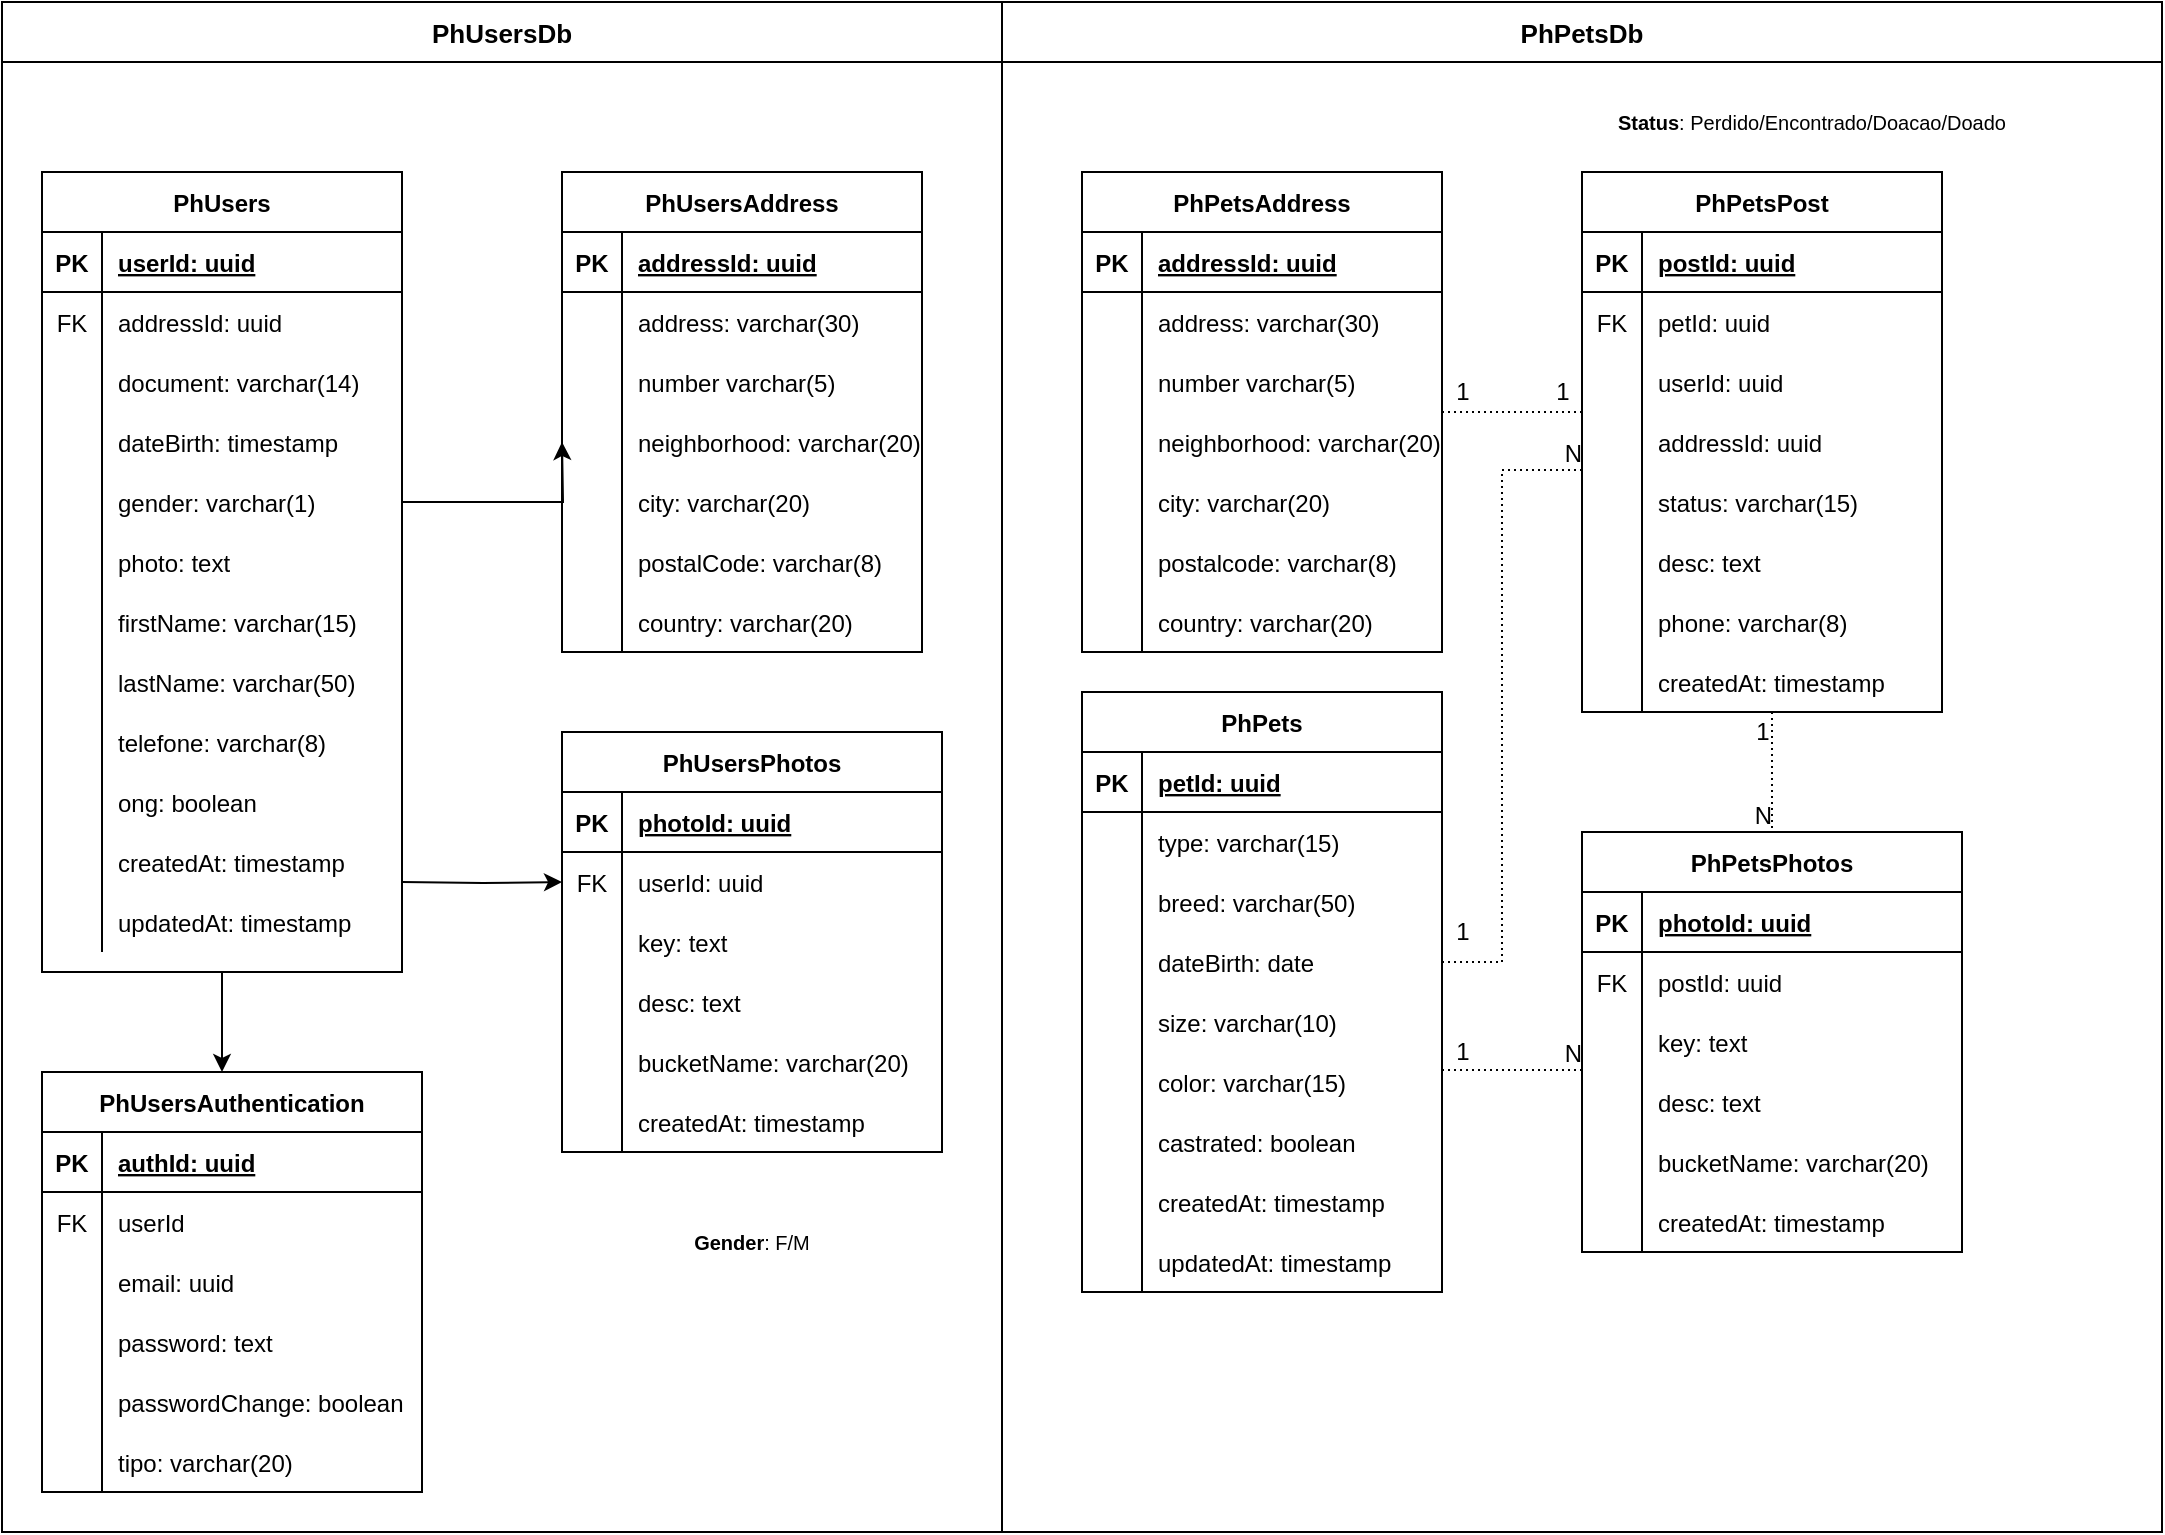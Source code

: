 <mxfile version="15.8.3" type="github" pages="3">
  <diagram name="PetHelp-database" id="2ca16b54-16f6-2749-3443-fa8db7711227">
    <mxGraphModel dx="1209" dy="662" grid="1" gridSize="10" guides="1" tooltips="1" connect="1" arrows="1" fold="1" page="1" pageScale="1" pageWidth="1100" pageHeight="850" background="none" math="0" shadow="0">
      <root>
        <mxCell id="0" />
        <mxCell id="1" parent="0" />
        <mxCell id="d9pk4JmE-ub6RVfEhv-7-88" style="edgeStyle=orthogonalEdgeStyle;rounded=0;orthogonalLoop=1;jettySize=auto;html=1;startSize=30;entryX=0;entryY=0.5;entryDx=0;entryDy=0;" parent="1" source="d9pk4JmE-ub6RVfEhv-7-12" edge="1">
          <mxGeometry relative="1" as="geometry">
            <mxPoint x="300" y="255" as="targetPoint" />
          </mxGeometry>
        </mxCell>
        <mxCell id="QtIBop6cxiTDtGJya895-3" value="PhPetsPost" style="shape=table;startSize=30;container=1;collapsible=1;childLayout=tableLayout;fixedRows=1;rowLines=0;fontStyle=1;align=center;resizeLast=1;" parent="1" vertex="1">
          <mxGeometry x="810" y="120" width="180" height="270" as="geometry">
            <mxRectangle x="570" y="120" width="70" height="30" as="alternateBounds" />
          </mxGeometry>
        </mxCell>
        <mxCell id="QtIBop6cxiTDtGJya895-4" value="" style="shape=partialRectangle;collapsible=0;dropTarget=0;pointerEvents=0;fillColor=none;top=0;left=0;bottom=1;right=0;points=[[0,0.5],[1,0.5]];portConstraint=eastwest;" parent="QtIBop6cxiTDtGJya895-3" vertex="1">
          <mxGeometry y="30" width="180" height="30" as="geometry" />
        </mxCell>
        <mxCell id="QtIBop6cxiTDtGJya895-5" value="PK" style="shape=partialRectangle;connectable=0;fillColor=none;top=0;left=0;bottom=0;right=0;fontStyle=1;overflow=hidden;" parent="QtIBop6cxiTDtGJya895-4" vertex="1">
          <mxGeometry width="30" height="30" as="geometry">
            <mxRectangle width="30" height="30" as="alternateBounds" />
          </mxGeometry>
        </mxCell>
        <mxCell id="QtIBop6cxiTDtGJya895-6" value="postId: uuid" style="shape=partialRectangle;connectable=0;fillColor=none;top=0;left=0;bottom=0;right=0;align=left;spacingLeft=6;fontStyle=5;overflow=hidden;" parent="QtIBop6cxiTDtGJya895-4" vertex="1">
          <mxGeometry x="30" width="150" height="30" as="geometry">
            <mxRectangle width="150" height="30" as="alternateBounds" />
          </mxGeometry>
        </mxCell>
        <mxCell id="QtIBop6cxiTDtGJya895-7" value="" style="shape=partialRectangle;collapsible=0;dropTarget=0;pointerEvents=0;fillColor=none;top=0;left=0;bottom=0;right=0;points=[[0,0.5],[1,0.5]];portConstraint=eastwest;" parent="QtIBop6cxiTDtGJya895-3" vertex="1">
          <mxGeometry y="60" width="180" height="30" as="geometry" />
        </mxCell>
        <mxCell id="QtIBop6cxiTDtGJya895-8" value="FK" style="shape=partialRectangle;connectable=0;fillColor=none;top=0;left=0;bottom=0;right=0;editable=1;overflow=hidden;" parent="QtIBop6cxiTDtGJya895-7" vertex="1">
          <mxGeometry width="30" height="30" as="geometry">
            <mxRectangle width="30" height="30" as="alternateBounds" />
          </mxGeometry>
        </mxCell>
        <mxCell id="QtIBop6cxiTDtGJya895-9" value="petId: uuid" style="shape=partialRectangle;connectable=0;fillColor=none;top=0;left=0;bottom=0;right=0;align=left;spacingLeft=6;overflow=hidden;" parent="QtIBop6cxiTDtGJya895-7" vertex="1">
          <mxGeometry x="30" width="150" height="30" as="geometry">
            <mxRectangle width="150" height="30" as="alternateBounds" />
          </mxGeometry>
        </mxCell>
        <mxCell id="MG6HM_y_iJSfQHGpXqfX-33" style="shape=partialRectangle;collapsible=0;dropTarget=0;pointerEvents=0;fillColor=none;top=0;left=0;bottom=0;right=0;points=[[0,0.5],[1,0.5]];portConstraint=eastwest;" parent="QtIBop6cxiTDtGJya895-3" vertex="1">
          <mxGeometry y="90" width="180" height="30" as="geometry" />
        </mxCell>
        <mxCell id="MG6HM_y_iJSfQHGpXqfX-34" style="shape=partialRectangle;connectable=0;fillColor=none;top=0;left=0;bottom=0;right=0;editable=1;overflow=hidden;" parent="MG6HM_y_iJSfQHGpXqfX-33" vertex="1">
          <mxGeometry width="30" height="30" as="geometry">
            <mxRectangle width="30" height="30" as="alternateBounds" />
          </mxGeometry>
        </mxCell>
        <mxCell id="MG6HM_y_iJSfQHGpXqfX-35" value="userId: uuid" style="shape=partialRectangle;connectable=0;fillColor=none;top=0;left=0;bottom=0;right=0;align=left;spacingLeft=6;overflow=hidden;" parent="MG6HM_y_iJSfQHGpXqfX-33" vertex="1">
          <mxGeometry x="30" width="150" height="30" as="geometry">
            <mxRectangle width="150" height="30" as="alternateBounds" />
          </mxGeometry>
        </mxCell>
        <mxCell id="QtIBop6cxiTDtGJya895-136" style="shape=partialRectangle;collapsible=0;dropTarget=0;pointerEvents=0;fillColor=none;top=0;left=0;bottom=0;right=0;points=[[0,0.5],[1,0.5]];portConstraint=eastwest;" parent="QtIBop6cxiTDtGJya895-3" vertex="1">
          <mxGeometry y="120" width="180" height="30" as="geometry" />
        </mxCell>
        <mxCell id="QtIBop6cxiTDtGJya895-137" style="shape=partialRectangle;connectable=0;fillColor=none;top=0;left=0;bottom=0;right=0;editable=1;overflow=hidden;" parent="QtIBop6cxiTDtGJya895-136" vertex="1">
          <mxGeometry width="30" height="30" as="geometry">
            <mxRectangle width="30" height="30" as="alternateBounds" />
          </mxGeometry>
        </mxCell>
        <mxCell id="QtIBop6cxiTDtGJya895-138" value="addressId: uuid" style="shape=partialRectangle;connectable=0;fillColor=none;top=0;left=0;bottom=0;right=0;align=left;spacingLeft=6;overflow=hidden;" parent="QtIBop6cxiTDtGJya895-136" vertex="1">
          <mxGeometry x="30" width="150" height="30" as="geometry">
            <mxRectangle width="150" height="30" as="alternateBounds" />
          </mxGeometry>
        </mxCell>
        <mxCell id="QtIBop6cxiTDtGJya895-10" value="" style="shape=partialRectangle;collapsible=0;dropTarget=0;pointerEvents=0;fillColor=none;top=0;left=0;bottom=0;right=0;points=[[0,0.5],[1,0.5]];portConstraint=eastwest;" parent="QtIBop6cxiTDtGJya895-3" vertex="1">
          <mxGeometry y="150" width="180" height="30" as="geometry" />
        </mxCell>
        <mxCell id="QtIBop6cxiTDtGJya895-11" value="" style="shape=partialRectangle;connectable=0;fillColor=none;top=0;left=0;bottom=0;right=0;editable=1;overflow=hidden;" parent="QtIBop6cxiTDtGJya895-10" vertex="1">
          <mxGeometry width="30" height="30" as="geometry">
            <mxRectangle width="30" height="30" as="alternateBounds" />
          </mxGeometry>
        </mxCell>
        <mxCell id="QtIBop6cxiTDtGJya895-12" value="status: varchar(15)" style="shape=partialRectangle;connectable=0;fillColor=none;top=0;left=0;bottom=0;right=0;align=left;spacingLeft=6;overflow=hidden;" parent="QtIBop6cxiTDtGJya895-10" vertex="1">
          <mxGeometry x="30" width="150" height="30" as="geometry">
            <mxRectangle width="150" height="30" as="alternateBounds" />
          </mxGeometry>
        </mxCell>
        <mxCell id="QtIBop6cxiTDtGJya895-85" style="shape=partialRectangle;collapsible=0;dropTarget=0;pointerEvents=0;fillColor=none;top=0;left=0;bottom=0;right=0;points=[[0,0.5],[1,0.5]];portConstraint=eastwest;" parent="QtIBop6cxiTDtGJya895-3" vertex="1">
          <mxGeometry y="180" width="180" height="30" as="geometry" />
        </mxCell>
        <mxCell id="QtIBop6cxiTDtGJya895-86" style="shape=partialRectangle;connectable=0;fillColor=none;top=0;left=0;bottom=0;right=0;editable=1;overflow=hidden;" parent="QtIBop6cxiTDtGJya895-85" vertex="1">
          <mxGeometry width="30" height="30" as="geometry">
            <mxRectangle width="30" height="30" as="alternateBounds" />
          </mxGeometry>
        </mxCell>
        <mxCell id="QtIBop6cxiTDtGJya895-87" value="desc: text" style="shape=partialRectangle;connectable=0;fillColor=none;top=0;left=0;bottom=0;right=0;align=left;spacingLeft=6;overflow=hidden;" parent="QtIBop6cxiTDtGJya895-85" vertex="1">
          <mxGeometry x="30" width="150" height="30" as="geometry">
            <mxRectangle width="150" height="30" as="alternateBounds" />
          </mxGeometry>
        </mxCell>
        <mxCell id="QtIBop6cxiTDtGJya895-13" value="" style="shape=partialRectangle;collapsible=0;dropTarget=0;pointerEvents=0;fillColor=none;top=0;left=0;bottom=0;right=0;points=[[0,0.5],[1,0.5]];portConstraint=eastwest;" parent="QtIBop6cxiTDtGJya895-3" vertex="1">
          <mxGeometry y="210" width="180" height="30" as="geometry" />
        </mxCell>
        <mxCell id="QtIBop6cxiTDtGJya895-14" value="" style="shape=partialRectangle;connectable=0;fillColor=none;top=0;left=0;bottom=0;right=0;editable=1;overflow=hidden;" parent="QtIBop6cxiTDtGJya895-13" vertex="1">
          <mxGeometry width="30" height="30" as="geometry">
            <mxRectangle width="30" height="30" as="alternateBounds" />
          </mxGeometry>
        </mxCell>
        <mxCell id="QtIBop6cxiTDtGJya895-15" value="phone: varchar(8)" style="shape=partialRectangle;connectable=0;fillColor=none;top=0;left=0;bottom=0;right=0;align=left;spacingLeft=6;overflow=hidden;" parent="QtIBop6cxiTDtGJya895-13" vertex="1">
          <mxGeometry x="30" width="150" height="30" as="geometry">
            <mxRectangle width="150" height="30" as="alternateBounds" />
          </mxGeometry>
        </mxCell>
        <mxCell id="QtIBop6cxiTDtGJya895-16" style="shape=partialRectangle;collapsible=0;dropTarget=0;pointerEvents=0;fillColor=none;top=0;left=0;bottom=0;right=0;points=[[0,0.5],[1,0.5]];portConstraint=eastwest;" parent="QtIBop6cxiTDtGJya895-3" vertex="1">
          <mxGeometry y="240" width="180" height="30" as="geometry" />
        </mxCell>
        <mxCell id="QtIBop6cxiTDtGJya895-17" style="shape=partialRectangle;connectable=0;fillColor=none;top=0;left=0;bottom=0;right=0;editable=1;overflow=hidden;" parent="QtIBop6cxiTDtGJya895-16" vertex="1">
          <mxGeometry width="30" height="30" as="geometry">
            <mxRectangle width="30" height="30" as="alternateBounds" />
          </mxGeometry>
        </mxCell>
        <mxCell id="QtIBop6cxiTDtGJya895-18" value="createdAt: timestamp" style="shape=partialRectangle;connectable=0;fillColor=none;top=0;left=0;bottom=0;right=0;align=left;spacingLeft=6;overflow=hidden;" parent="QtIBop6cxiTDtGJya895-16" vertex="1">
          <mxGeometry x="30" width="150" height="30" as="geometry">
            <mxRectangle width="150" height="30" as="alternateBounds" />
          </mxGeometry>
        </mxCell>
        <mxCell id="QtIBop6cxiTDtGJya895-25" value="PhPets" style="shape=table;startSize=30;container=1;collapsible=1;childLayout=tableLayout;fixedRows=1;rowLines=0;fontStyle=1;align=center;resizeLast=1;" parent="1" vertex="1">
          <mxGeometry x="560" y="380" width="180" height="300" as="geometry">
            <mxRectangle x="570" y="120" width="70" height="30" as="alternateBounds" />
          </mxGeometry>
        </mxCell>
        <mxCell id="QtIBop6cxiTDtGJya895-26" value="" style="shape=partialRectangle;collapsible=0;dropTarget=0;pointerEvents=0;fillColor=none;top=0;left=0;bottom=1;right=0;points=[[0,0.5],[1,0.5]];portConstraint=eastwest;" parent="QtIBop6cxiTDtGJya895-25" vertex="1">
          <mxGeometry y="30" width="180" height="30" as="geometry" />
        </mxCell>
        <mxCell id="QtIBop6cxiTDtGJya895-27" value="PK" style="shape=partialRectangle;connectable=0;fillColor=none;top=0;left=0;bottom=0;right=0;fontStyle=1;overflow=hidden;" parent="QtIBop6cxiTDtGJya895-26" vertex="1">
          <mxGeometry width="30" height="30" as="geometry">
            <mxRectangle width="30" height="30" as="alternateBounds" />
          </mxGeometry>
        </mxCell>
        <mxCell id="QtIBop6cxiTDtGJya895-28" value="petId: uuid" style="shape=partialRectangle;connectable=0;fillColor=none;top=0;left=0;bottom=0;right=0;align=left;spacingLeft=6;fontStyle=5;overflow=hidden;" parent="QtIBop6cxiTDtGJya895-26" vertex="1">
          <mxGeometry x="30" width="150" height="30" as="geometry">
            <mxRectangle width="150" height="30" as="alternateBounds" />
          </mxGeometry>
        </mxCell>
        <mxCell id="QtIBop6cxiTDtGJya895-32" value="" style="shape=partialRectangle;collapsible=0;dropTarget=0;pointerEvents=0;fillColor=none;top=0;left=0;bottom=0;right=0;points=[[0,0.5],[1,0.5]];portConstraint=eastwest;" parent="QtIBop6cxiTDtGJya895-25" vertex="1">
          <mxGeometry y="60" width="180" height="30" as="geometry" />
        </mxCell>
        <mxCell id="QtIBop6cxiTDtGJya895-33" value="" style="shape=partialRectangle;connectable=0;fillColor=none;top=0;left=0;bottom=0;right=0;editable=1;overflow=hidden;" parent="QtIBop6cxiTDtGJya895-32" vertex="1">
          <mxGeometry width="30" height="30" as="geometry">
            <mxRectangle width="30" height="30" as="alternateBounds" />
          </mxGeometry>
        </mxCell>
        <mxCell id="QtIBop6cxiTDtGJya895-34" value="type: varchar(15)" style="shape=partialRectangle;connectable=0;fillColor=none;top=0;left=0;bottom=0;right=0;align=left;spacingLeft=6;overflow=hidden;" parent="QtIBop6cxiTDtGJya895-32" vertex="1">
          <mxGeometry x="30" width="150" height="30" as="geometry">
            <mxRectangle width="150" height="30" as="alternateBounds" />
          </mxGeometry>
        </mxCell>
        <mxCell id="QtIBop6cxiTDtGJya895-35" value="" style="shape=partialRectangle;collapsible=0;dropTarget=0;pointerEvents=0;fillColor=none;top=0;left=0;bottom=0;right=0;points=[[0,0.5],[1,0.5]];portConstraint=eastwest;" parent="QtIBop6cxiTDtGJya895-25" vertex="1">
          <mxGeometry y="90" width="180" height="30" as="geometry" />
        </mxCell>
        <mxCell id="QtIBop6cxiTDtGJya895-36" value="" style="shape=partialRectangle;connectable=0;fillColor=none;top=0;left=0;bottom=0;right=0;editable=1;overflow=hidden;" parent="QtIBop6cxiTDtGJya895-35" vertex="1">
          <mxGeometry width="30" height="30" as="geometry">
            <mxRectangle width="30" height="30" as="alternateBounds" />
          </mxGeometry>
        </mxCell>
        <mxCell id="QtIBop6cxiTDtGJya895-37" value="breed: varchar(50)" style="shape=partialRectangle;connectable=0;fillColor=none;top=0;left=0;bottom=0;right=0;align=left;spacingLeft=6;overflow=hidden;" parent="QtIBop6cxiTDtGJya895-35" vertex="1">
          <mxGeometry x="30" width="150" height="30" as="geometry">
            <mxRectangle width="150" height="30" as="alternateBounds" />
          </mxGeometry>
        </mxCell>
        <mxCell id="QtIBop6cxiTDtGJya895-38" style="shape=partialRectangle;collapsible=0;dropTarget=0;pointerEvents=0;fillColor=none;top=0;left=0;bottom=0;right=0;points=[[0,0.5],[1,0.5]];portConstraint=eastwest;" parent="QtIBop6cxiTDtGJya895-25" vertex="1">
          <mxGeometry y="120" width="180" height="30" as="geometry" />
        </mxCell>
        <mxCell id="QtIBop6cxiTDtGJya895-39" style="shape=partialRectangle;connectable=0;fillColor=none;top=0;left=0;bottom=0;right=0;editable=1;overflow=hidden;" parent="QtIBop6cxiTDtGJya895-38" vertex="1">
          <mxGeometry width="30" height="30" as="geometry">
            <mxRectangle width="30" height="30" as="alternateBounds" />
          </mxGeometry>
        </mxCell>
        <mxCell id="QtIBop6cxiTDtGJya895-40" value="dateBirth: date " style="shape=partialRectangle;connectable=0;fillColor=none;top=0;left=0;bottom=0;right=0;align=left;spacingLeft=6;overflow=hidden;" parent="QtIBop6cxiTDtGJya895-38" vertex="1">
          <mxGeometry x="30" width="150" height="30" as="geometry">
            <mxRectangle width="150" height="30" as="alternateBounds" />
          </mxGeometry>
        </mxCell>
        <mxCell id="QtIBop6cxiTDtGJya895-41" style="shape=partialRectangle;collapsible=0;dropTarget=0;pointerEvents=0;fillColor=none;top=0;left=0;bottom=0;right=0;points=[[0,0.5],[1,0.5]];portConstraint=eastwest;" parent="QtIBop6cxiTDtGJya895-25" vertex="1">
          <mxGeometry y="150" width="180" height="30" as="geometry" />
        </mxCell>
        <mxCell id="QtIBop6cxiTDtGJya895-42" style="shape=partialRectangle;connectable=0;fillColor=none;top=0;left=0;bottom=0;right=0;editable=1;overflow=hidden;" parent="QtIBop6cxiTDtGJya895-41" vertex="1">
          <mxGeometry width="30" height="30" as="geometry">
            <mxRectangle width="30" height="30" as="alternateBounds" />
          </mxGeometry>
        </mxCell>
        <mxCell id="QtIBop6cxiTDtGJya895-43" value="size: varchar(10)" style="shape=partialRectangle;connectable=0;fillColor=none;top=0;left=0;bottom=0;right=0;align=left;spacingLeft=6;overflow=hidden;" parent="QtIBop6cxiTDtGJya895-41" vertex="1">
          <mxGeometry x="30" width="150" height="30" as="geometry">
            <mxRectangle width="150" height="30" as="alternateBounds" />
          </mxGeometry>
        </mxCell>
        <mxCell id="QtIBop6cxiTDtGJya895-49" style="shape=partialRectangle;collapsible=0;dropTarget=0;pointerEvents=0;fillColor=none;top=0;left=0;bottom=0;right=0;points=[[0,0.5],[1,0.5]];portConstraint=eastwest;" parent="QtIBop6cxiTDtGJya895-25" vertex="1">
          <mxGeometry y="180" width="180" height="30" as="geometry" />
        </mxCell>
        <mxCell id="QtIBop6cxiTDtGJya895-50" style="shape=partialRectangle;connectable=0;fillColor=none;top=0;left=0;bottom=0;right=0;editable=1;overflow=hidden;" parent="QtIBop6cxiTDtGJya895-49" vertex="1">
          <mxGeometry width="30" height="30" as="geometry">
            <mxRectangle width="30" height="30" as="alternateBounds" />
          </mxGeometry>
        </mxCell>
        <mxCell id="QtIBop6cxiTDtGJya895-51" value="color: varchar(15)" style="shape=partialRectangle;connectable=0;fillColor=none;top=0;left=0;bottom=0;right=0;align=left;spacingLeft=6;overflow=hidden;" parent="QtIBop6cxiTDtGJya895-49" vertex="1">
          <mxGeometry x="30" width="150" height="30" as="geometry">
            <mxRectangle width="150" height="30" as="alternateBounds" />
          </mxGeometry>
        </mxCell>
        <mxCell id="QtIBop6cxiTDtGJya895-52" style="shape=partialRectangle;collapsible=0;dropTarget=0;pointerEvents=0;fillColor=none;top=0;left=0;bottom=0;right=0;points=[[0,0.5],[1,0.5]];portConstraint=eastwest;" parent="QtIBop6cxiTDtGJya895-25" vertex="1">
          <mxGeometry y="210" width="180" height="30" as="geometry" />
        </mxCell>
        <mxCell id="QtIBop6cxiTDtGJya895-53" style="shape=partialRectangle;connectable=0;fillColor=none;top=0;left=0;bottom=0;right=0;editable=1;overflow=hidden;" parent="QtIBop6cxiTDtGJya895-52" vertex="1">
          <mxGeometry width="30" height="30" as="geometry">
            <mxRectangle width="30" height="30" as="alternateBounds" />
          </mxGeometry>
        </mxCell>
        <mxCell id="QtIBop6cxiTDtGJya895-54" value="castrated: boolean" style="shape=partialRectangle;connectable=0;fillColor=none;top=0;left=0;bottom=0;right=0;align=left;spacingLeft=6;overflow=hidden;" parent="QtIBop6cxiTDtGJya895-52" vertex="1">
          <mxGeometry x="30" width="150" height="30" as="geometry">
            <mxRectangle width="150" height="30" as="alternateBounds" />
          </mxGeometry>
        </mxCell>
        <mxCell id="QtIBop6cxiTDtGJya895-58" style="shape=partialRectangle;collapsible=0;dropTarget=0;pointerEvents=0;fillColor=none;top=0;left=0;bottom=0;right=0;points=[[0,0.5],[1,0.5]];portConstraint=eastwest;" parent="QtIBop6cxiTDtGJya895-25" vertex="1">
          <mxGeometry y="240" width="180" height="30" as="geometry" />
        </mxCell>
        <mxCell id="QtIBop6cxiTDtGJya895-59" style="shape=partialRectangle;connectable=0;fillColor=none;top=0;left=0;bottom=0;right=0;editable=1;overflow=hidden;" parent="QtIBop6cxiTDtGJya895-58" vertex="1">
          <mxGeometry width="30" height="30" as="geometry">
            <mxRectangle width="30" height="30" as="alternateBounds" />
          </mxGeometry>
        </mxCell>
        <mxCell id="QtIBop6cxiTDtGJya895-60" value="createdAt: timestamp" style="shape=partialRectangle;connectable=0;fillColor=none;top=0;left=0;bottom=0;right=0;align=left;spacingLeft=6;overflow=hidden;" parent="QtIBop6cxiTDtGJya895-58" vertex="1">
          <mxGeometry x="30" width="150" height="30" as="geometry">
            <mxRectangle width="150" height="30" as="alternateBounds" />
          </mxGeometry>
        </mxCell>
        <mxCell id="QtIBop6cxiTDtGJya895-61" style="shape=partialRectangle;collapsible=0;dropTarget=0;pointerEvents=0;fillColor=none;top=0;left=0;bottom=0;right=0;points=[[0,0.5],[1,0.5]];portConstraint=eastwest;" parent="QtIBop6cxiTDtGJya895-25" vertex="1">
          <mxGeometry y="270" width="180" height="30" as="geometry" />
        </mxCell>
        <mxCell id="QtIBop6cxiTDtGJya895-62" style="shape=partialRectangle;connectable=0;fillColor=none;top=0;left=0;bottom=0;right=0;editable=1;overflow=hidden;" parent="QtIBop6cxiTDtGJya895-61" vertex="1">
          <mxGeometry width="30" height="30" as="geometry">
            <mxRectangle width="30" height="30" as="alternateBounds" />
          </mxGeometry>
        </mxCell>
        <mxCell id="QtIBop6cxiTDtGJya895-63" value="updatedAt: timestamp" style="shape=partialRectangle;connectable=0;fillColor=none;top=0;left=0;bottom=0;right=0;align=left;spacingLeft=6;overflow=hidden;" parent="QtIBop6cxiTDtGJya895-61" vertex="1">
          <mxGeometry x="30" width="150" height="30" as="geometry">
            <mxRectangle width="150" height="30" as="alternateBounds" />
          </mxGeometry>
        </mxCell>
        <mxCell id="QtIBop6cxiTDtGJya895-65" value="PhPetsPhotos" style="shape=table;startSize=30;container=1;collapsible=1;childLayout=tableLayout;fixedRows=1;rowLines=0;fontStyle=1;align=center;resizeLast=1;" parent="1" vertex="1">
          <mxGeometry x="810" y="450" width="190" height="210" as="geometry">
            <mxRectangle x="570" y="120" width="70" height="30" as="alternateBounds" />
          </mxGeometry>
        </mxCell>
        <mxCell id="QtIBop6cxiTDtGJya895-66" value="" style="shape=partialRectangle;collapsible=0;dropTarget=0;pointerEvents=0;fillColor=none;top=0;left=0;bottom=1;right=0;points=[[0,0.5],[1,0.5]];portConstraint=eastwest;" parent="QtIBop6cxiTDtGJya895-65" vertex="1">
          <mxGeometry y="30" width="190" height="30" as="geometry" />
        </mxCell>
        <mxCell id="QtIBop6cxiTDtGJya895-67" value="PK" style="shape=partialRectangle;connectable=0;fillColor=none;top=0;left=0;bottom=0;right=0;fontStyle=1;overflow=hidden;" parent="QtIBop6cxiTDtGJya895-66" vertex="1">
          <mxGeometry width="30" height="30" as="geometry">
            <mxRectangle width="30" height="30" as="alternateBounds" />
          </mxGeometry>
        </mxCell>
        <mxCell id="QtIBop6cxiTDtGJya895-68" value="photoId: uuid" style="shape=partialRectangle;connectable=0;fillColor=none;top=0;left=0;bottom=0;right=0;align=left;spacingLeft=6;fontStyle=5;overflow=hidden;" parent="QtIBop6cxiTDtGJya895-66" vertex="1">
          <mxGeometry x="30" width="160" height="30" as="geometry">
            <mxRectangle width="160" height="30" as="alternateBounds" />
          </mxGeometry>
        </mxCell>
        <mxCell id="QtIBop6cxiTDtGJya895-69" value="" style="shape=partialRectangle;collapsible=0;dropTarget=0;pointerEvents=0;fillColor=none;top=0;left=0;bottom=0;right=0;points=[[0,0.5],[1,0.5]];portConstraint=eastwest;" parent="QtIBop6cxiTDtGJya895-65" vertex="1">
          <mxGeometry y="60" width="190" height="30" as="geometry" />
        </mxCell>
        <mxCell id="QtIBop6cxiTDtGJya895-70" value="FK" style="shape=partialRectangle;connectable=0;fillColor=none;top=0;left=0;bottom=0;right=0;editable=1;overflow=hidden;" parent="QtIBop6cxiTDtGJya895-69" vertex="1">
          <mxGeometry width="30" height="30" as="geometry">
            <mxRectangle width="30" height="30" as="alternateBounds" />
          </mxGeometry>
        </mxCell>
        <mxCell id="QtIBop6cxiTDtGJya895-71" value="postId: uuid" style="shape=partialRectangle;connectable=0;fillColor=none;top=0;left=0;bottom=0;right=0;align=left;spacingLeft=6;overflow=hidden;" parent="QtIBop6cxiTDtGJya895-69" vertex="1">
          <mxGeometry x="30" width="160" height="30" as="geometry">
            <mxRectangle width="160" height="30" as="alternateBounds" />
          </mxGeometry>
        </mxCell>
        <mxCell id="QtIBop6cxiTDtGJya895-72" value="" style="shape=partialRectangle;collapsible=0;dropTarget=0;pointerEvents=0;fillColor=none;top=0;left=0;bottom=0;right=0;points=[[0,0.5],[1,0.5]];portConstraint=eastwest;" parent="QtIBop6cxiTDtGJya895-65" vertex="1">
          <mxGeometry y="90" width="190" height="30" as="geometry" />
        </mxCell>
        <mxCell id="QtIBop6cxiTDtGJya895-73" value="" style="shape=partialRectangle;connectable=0;fillColor=none;top=0;left=0;bottom=0;right=0;editable=1;overflow=hidden;" parent="QtIBop6cxiTDtGJya895-72" vertex="1">
          <mxGeometry width="30" height="30" as="geometry">
            <mxRectangle width="30" height="30" as="alternateBounds" />
          </mxGeometry>
        </mxCell>
        <mxCell id="QtIBop6cxiTDtGJya895-74" value="key: text" style="shape=partialRectangle;connectable=0;fillColor=none;top=0;left=0;bottom=0;right=0;align=left;spacingLeft=6;overflow=hidden;" parent="QtIBop6cxiTDtGJya895-72" vertex="1">
          <mxGeometry x="30" width="160" height="30" as="geometry">
            <mxRectangle width="160" height="30" as="alternateBounds" />
          </mxGeometry>
        </mxCell>
        <mxCell id="QtIBop6cxiTDtGJya895-82" style="shape=partialRectangle;collapsible=0;dropTarget=0;pointerEvents=0;fillColor=none;top=0;left=0;bottom=0;right=0;points=[[0,0.5],[1,0.5]];portConstraint=eastwest;" parent="QtIBop6cxiTDtGJya895-65" vertex="1">
          <mxGeometry y="120" width="190" height="30" as="geometry" />
        </mxCell>
        <mxCell id="QtIBop6cxiTDtGJya895-83" style="shape=partialRectangle;connectable=0;fillColor=none;top=0;left=0;bottom=0;right=0;editable=1;overflow=hidden;" parent="QtIBop6cxiTDtGJya895-82" vertex="1">
          <mxGeometry width="30" height="30" as="geometry">
            <mxRectangle width="30" height="30" as="alternateBounds" />
          </mxGeometry>
        </mxCell>
        <mxCell id="QtIBop6cxiTDtGJya895-84" value="desc: text" style="shape=partialRectangle;connectable=0;fillColor=none;top=0;left=0;bottom=0;right=0;align=left;spacingLeft=6;overflow=hidden;" parent="QtIBop6cxiTDtGJya895-82" vertex="1">
          <mxGeometry x="30" width="160" height="30" as="geometry">
            <mxRectangle width="160" height="30" as="alternateBounds" />
          </mxGeometry>
        </mxCell>
        <mxCell id="QtIBop6cxiTDtGJya895-75" value="" style="shape=partialRectangle;collapsible=0;dropTarget=0;pointerEvents=0;fillColor=none;top=0;left=0;bottom=0;right=0;points=[[0,0.5],[1,0.5]];portConstraint=eastwest;" parent="QtIBop6cxiTDtGJya895-65" vertex="1">
          <mxGeometry y="150" width="190" height="30" as="geometry" />
        </mxCell>
        <mxCell id="QtIBop6cxiTDtGJya895-76" value="" style="shape=partialRectangle;connectable=0;fillColor=none;top=0;left=0;bottom=0;right=0;editable=1;overflow=hidden;" parent="QtIBop6cxiTDtGJya895-75" vertex="1">
          <mxGeometry width="30" height="30" as="geometry">
            <mxRectangle width="30" height="30" as="alternateBounds" />
          </mxGeometry>
        </mxCell>
        <mxCell id="QtIBop6cxiTDtGJya895-77" value="bucketName: varchar(20)" style="shape=partialRectangle;connectable=0;fillColor=none;top=0;left=0;bottom=0;right=0;align=left;spacingLeft=6;overflow=hidden;" parent="QtIBop6cxiTDtGJya895-75" vertex="1">
          <mxGeometry x="30" width="160" height="30" as="geometry">
            <mxRectangle width="160" height="30" as="alternateBounds" />
          </mxGeometry>
        </mxCell>
        <mxCell id="QtIBop6cxiTDtGJya895-78" style="shape=partialRectangle;collapsible=0;dropTarget=0;pointerEvents=0;fillColor=none;top=0;left=0;bottom=0;right=0;points=[[0,0.5],[1,0.5]];portConstraint=eastwest;" parent="QtIBop6cxiTDtGJya895-65" vertex="1">
          <mxGeometry y="180" width="190" height="30" as="geometry" />
        </mxCell>
        <mxCell id="QtIBop6cxiTDtGJya895-79" style="shape=partialRectangle;connectable=0;fillColor=none;top=0;left=0;bottom=0;right=0;editable=1;overflow=hidden;" parent="QtIBop6cxiTDtGJya895-78" vertex="1">
          <mxGeometry width="30" height="30" as="geometry">
            <mxRectangle width="30" height="30" as="alternateBounds" />
          </mxGeometry>
        </mxCell>
        <mxCell id="QtIBop6cxiTDtGJya895-80" value="createdAt: timestamp" style="shape=partialRectangle;connectable=0;fillColor=none;top=0;left=0;bottom=0;right=0;align=left;spacingLeft=6;overflow=hidden;" parent="QtIBop6cxiTDtGJya895-78" vertex="1">
          <mxGeometry x="30" width="160" height="30" as="geometry">
            <mxRectangle width="160" height="30" as="alternateBounds" />
          </mxGeometry>
        </mxCell>
        <mxCell id="QtIBop6cxiTDtGJya895-92" value="PhUsersPhotos" style="shape=table;startSize=30;container=1;collapsible=1;childLayout=tableLayout;fixedRows=1;rowLines=0;fontStyle=1;align=center;resizeLast=1;" parent="1" vertex="1">
          <mxGeometry x="300" y="400" width="190" height="210" as="geometry">
            <mxRectangle x="570" y="120" width="70" height="30" as="alternateBounds" />
          </mxGeometry>
        </mxCell>
        <mxCell id="QtIBop6cxiTDtGJya895-93" value="" style="shape=partialRectangle;collapsible=0;dropTarget=0;pointerEvents=0;fillColor=none;top=0;left=0;bottom=1;right=0;points=[[0,0.5],[1,0.5]];portConstraint=eastwest;" parent="QtIBop6cxiTDtGJya895-92" vertex="1">
          <mxGeometry y="30" width="190" height="30" as="geometry" />
        </mxCell>
        <mxCell id="QtIBop6cxiTDtGJya895-94" value="PK" style="shape=partialRectangle;connectable=0;fillColor=none;top=0;left=0;bottom=0;right=0;fontStyle=1;overflow=hidden;" parent="QtIBop6cxiTDtGJya895-93" vertex="1">
          <mxGeometry width="30" height="30" as="geometry">
            <mxRectangle width="30" height="30" as="alternateBounds" />
          </mxGeometry>
        </mxCell>
        <mxCell id="QtIBop6cxiTDtGJya895-95" value="photoId: uuid" style="shape=partialRectangle;connectable=0;fillColor=none;top=0;left=0;bottom=0;right=0;align=left;spacingLeft=6;fontStyle=5;overflow=hidden;" parent="QtIBop6cxiTDtGJya895-93" vertex="1">
          <mxGeometry x="30" width="160" height="30" as="geometry">
            <mxRectangle width="160" height="30" as="alternateBounds" />
          </mxGeometry>
        </mxCell>
        <mxCell id="QtIBop6cxiTDtGJya895-96" value="" style="shape=partialRectangle;collapsible=0;dropTarget=0;pointerEvents=0;fillColor=none;top=0;left=0;bottom=0;right=0;points=[[0,0.5],[1,0.5]];portConstraint=eastwest;" parent="QtIBop6cxiTDtGJya895-92" vertex="1">
          <mxGeometry y="60" width="190" height="30" as="geometry" />
        </mxCell>
        <mxCell id="QtIBop6cxiTDtGJya895-97" value="FK" style="shape=partialRectangle;connectable=0;fillColor=none;top=0;left=0;bottom=0;right=0;editable=1;overflow=hidden;" parent="QtIBop6cxiTDtGJya895-96" vertex="1">
          <mxGeometry width="30" height="30" as="geometry">
            <mxRectangle width="30" height="30" as="alternateBounds" />
          </mxGeometry>
        </mxCell>
        <mxCell id="QtIBop6cxiTDtGJya895-98" value="userId: uuid" style="shape=partialRectangle;connectable=0;fillColor=none;top=0;left=0;bottom=0;right=0;align=left;spacingLeft=6;overflow=hidden;" parent="QtIBop6cxiTDtGJya895-96" vertex="1">
          <mxGeometry x="30" width="160" height="30" as="geometry">
            <mxRectangle width="160" height="30" as="alternateBounds" />
          </mxGeometry>
        </mxCell>
        <mxCell id="QtIBop6cxiTDtGJya895-99" value="" style="shape=partialRectangle;collapsible=0;dropTarget=0;pointerEvents=0;fillColor=none;top=0;left=0;bottom=0;right=0;points=[[0,0.5],[1,0.5]];portConstraint=eastwest;" parent="QtIBop6cxiTDtGJya895-92" vertex="1">
          <mxGeometry y="90" width="190" height="30" as="geometry" />
        </mxCell>
        <mxCell id="QtIBop6cxiTDtGJya895-100" value="" style="shape=partialRectangle;connectable=0;fillColor=none;top=0;left=0;bottom=0;right=0;editable=1;overflow=hidden;" parent="QtIBop6cxiTDtGJya895-99" vertex="1">
          <mxGeometry width="30" height="30" as="geometry">
            <mxRectangle width="30" height="30" as="alternateBounds" />
          </mxGeometry>
        </mxCell>
        <mxCell id="QtIBop6cxiTDtGJya895-101" value="key: text" style="shape=partialRectangle;connectable=0;fillColor=none;top=0;left=0;bottom=0;right=0;align=left;spacingLeft=6;overflow=hidden;" parent="QtIBop6cxiTDtGJya895-99" vertex="1">
          <mxGeometry x="30" width="160" height="30" as="geometry">
            <mxRectangle width="160" height="30" as="alternateBounds" />
          </mxGeometry>
        </mxCell>
        <mxCell id="QtIBop6cxiTDtGJya895-102" style="shape=partialRectangle;collapsible=0;dropTarget=0;pointerEvents=0;fillColor=none;top=0;left=0;bottom=0;right=0;points=[[0,0.5],[1,0.5]];portConstraint=eastwest;" parent="QtIBop6cxiTDtGJya895-92" vertex="1">
          <mxGeometry y="120" width="190" height="30" as="geometry" />
        </mxCell>
        <mxCell id="QtIBop6cxiTDtGJya895-103" style="shape=partialRectangle;connectable=0;fillColor=none;top=0;left=0;bottom=0;right=0;editable=1;overflow=hidden;" parent="QtIBop6cxiTDtGJya895-102" vertex="1">
          <mxGeometry width="30" height="30" as="geometry">
            <mxRectangle width="30" height="30" as="alternateBounds" />
          </mxGeometry>
        </mxCell>
        <mxCell id="QtIBop6cxiTDtGJya895-104" value="desc: text" style="shape=partialRectangle;connectable=0;fillColor=none;top=0;left=0;bottom=0;right=0;align=left;spacingLeft=6;overflow=hidden;" parent="QtIBop6cxiTDtGJya895-102" vertex="1">
          <mxGeometry x="30" width="160" height="30" as="geometry">
            <mxRectangle width="160" height="30" as="alternateBounds" />
          </mxGeometry>
        </mxCell>
        <mxCell id="QtIBop6cxiTDtGJya895-105" value="" style="shape=partialRectangle;collapsible=0;dropTarget=0;pointerEvents=0;fillColor=none;top=0;left=0;bottom=0;right=0;points=[[0,0.5],[1,0.5]];portConstraint=eastwest;" parent="QtIBop6cxiTDtGJya895-92" vertex="1">
          <mxGeometry y="150" width="190" height="30" as="geometry" />
        </mxCell>
        <mxCell id="QtIBop6cxiTDtGJya895-106" value="" style="shape=partialRectangle;connectable=0;fillColor=none;top=0;left=0;bottom=0;right=0;editable=1;overflow=hidden;" parent="QtIBop6cxiTDtGJya895-105" vertex="1">
          <mxGeometry width="30" height="30" as="geometry">
            <mxRectangle width="30" height="30" as="alternateBounds" />
          </mxGeometry>
        </mxCell>
        <mxCell id="QtIBop6cxiTDtGJya895-107" value="bucketName: varchar(20)" style="shape=partialRectangle;connectable=0;fillColor=none;top=0;left=0;bottom=0;right=0;align=left;spacingLeft=6;overflow=hidden;" parent="QtIBop6cxiTDtGJya895-105" vertex="1">
          <mxGeometry x="30" width="160" height="30" as="geometry">
            <mxRectangle width="160" height="30" as="alternateBounds" />
          </mxGeometry>
        </mxCell>
        <mxCell id="QtIBop6cxiTDtGJya895-108" style="shape=partialRectangle;collapsible=0;dropTarget=0;pointerEvents=0;fillColor=none;top=0;left=0;bottom=0;right=0;points=[[0,0.5],[1,0.5]];portConstraint=eastwest;" parent="QtIBop6cxiTDtGJya895-92" vertex="1">
          <mxGeometry y="180" width="190" height="30" as="geometry" />
        </mxCell>
        <mxCell id="QtIBop6cxiTDtGJya895-109" style="shape=partialRectangle;connectable=0;fillColor=none;top=0;left=0;bottom=0;right=0;editable=1;overflow=hidden;" parent="QtIBop6cxiTDtGJya895-108" vertex="1">
          <mxGeometry width="30" height="30" as="geometry">
            <mxRectangle width="30" height="30" as="alternateBounds" />
          </mxGeometry>
        </mxCell>
        <mxCell id="QtIBop6cxiTDtGJya895-110" value="createdAt: timestamp" style="shape=partialRectangle;connectable=0;fillColor=none;top=0;left=0;bottom=0;right=0;align=left;spacingLeft=6;overflow=hidden;" parent="QtIBop6cxiTDtGJya895-108" vertex="1">
          <mxGeometry x="30" width="160" height="30" as="geometry">
            <mxRectangle width="160" height="30" as="alternateBounds" />
          </mxGeometry>
        </mxCell>
        <mxCell id="QtIBop6cxiTDtGJya895-111" style="edgeStyle=orthogonalEdgeStyle;rounded=0;orthogonalLoop=1;jettySize=auto;html=1;entryX=0;entryY=0.5;entryDx=0;entryDy=0;startSize=30;" parent="1" target="QtIBop6cxiTDtGJya895-96" edge="1">
          <mxGeometry relative="1" as="geometry">
            <mxPoint x="220" y="475" as="sourcePoint" />
          </mxGeometry>
        </mxCell>
        <mxCell id="QtIBop6cxiTDtGJya895-112" value="PhPetsAddress" style="shape=table;startSize=30;container=1;collapsible=1;childLayout=tableLayout;fixedRows=1;rowLines=0;fontStyle=1;align=center;resizeLast=1;" parent="1" vertex="1">
          <mxGeometry x="560" y="120" width="180" height="240" as="geometry">
            <mxRectangle x="570" y="120" width="70" height="30" as="alternateBounds" />
          </mxGeometry>
        </mxCell>
        <mxCell id="QtIBop6cxiTDtGJya895-113" value="" style="shape=partialRectangle;collapsible=0;dropTarget=0;pointerEvents=0;fillColor=none;top=0;left=0;bottom=1;right=0;points=[[0,0.5],[1,0.5]];portConstraint=eastwest;" parent="QtIBop6cxiTDtGJya895-112" vertex="1">
          <mxGeometry y="30" width="180" height="30" as="geometry" />
        </mxCell>
        <mxCell id="QtIBop6cxiTDtGJya895-114" value="PK" style="shape=partialRectangle;connectable=0;fillColor=none;top=0;left=0;bottom=0;right=0;fontStyle=1;overflow=hidden;" parent="QtIBop6cxiTDtGJya895-113" vertex="1">
          <mxGeometry width="30" height="30" as="geometry">
            <mxRectangle width="30" height="30" as="alternateBounds" />
          </mxGeometry>
        </mxCell>
        <mxCell id="QtIBop6cxiTDtGJya895-115" value="addressId: uuid" style="shape=partialRectangle;connectable=0;fillColor=none;top=0;left=0;bottom=0;right=0;align=left;spacingLeft=6;fontStyle=5;overflow=hidden;" parent="QtIBop6cxiTDtGJya895-113" vertex="1">
          <mxGeometry x="30" width="150" height="30" as="geometry">
            <mxRectangle width="150" height="30" as="alternateBounds" />
          </mxGeometry>
        </mxCell>
        <mxCell id="QtIBop6cxiTDtGJya895-116" value="" style="shape=partialRectangle;collapsible=0;dropTarget=0;pointerEvents=0;fillColor=none;top=0;left=0;bottom=0;right=0;points=[[0,0.5],[1,0.5]];portConstraint=eastwest;" parent="QtIBop6cxiTDtGJya895-112" vertex="1">
          <mxGeometry y="60" width="180" height="30" as="geometry" />
        </mxCell>
        <mxCell id="QtIBop6cxiTDtGJya895-117" value="" style="shape=partialRectangle;connectable=0;fillColor=none;top=0;left=0;bottom=0;right=0;editable=1;overflow=hidden;" parent="QtIBop6cxiTDtGJya895-116" vertex="1">
          <mxGeometry width="30" height="30" as="geometry">
            <mxRectangle width="30" height="30" as="alternateBounds" />
          </mxGeometry>
        </mxCell>
        <mxCell id="QtIBop6cxiTDtGJya895-118" value="address: varchar(30)" style="shape=partialRectangle;connectable=0;fillColor=none;top=0;left=0;bottom=0;right=0;align=left;spacingLeft=6;overflow=hidden;" parent="QtIBop6cxiTDtGJya895-116" vertex="1">
          <mxGeometry x="30" width="150" height="30" as="geometry">
            <mxRectangle width="150" height="30" as="alternateBounds" />
          </mxGeometry>
        </mxCell>
        <mxCell id="QtIBop6cxiTDtGJya895-119" value="" style="shape=partialRectangle;collapsible=0;dropTarget=0;pointerEvents=0;fillColor=none;top=0;left=0;bottom=0;right=0;points=[[0,0.5],[1,0.5]];portConstraint=eastwest;" parent="QtIBop6cxiTDtGJya895-112" vertex="1">
          <mxGeometry y="90" width="180" height="30" as="geometry" />
        </mxCell>
        <mxCell id="QtIBop6cxiTDtGJya895-120" value="" style="shape=partialRectangle;connectable=0;fillColor=none;top=0;left=0;bottom=0;right=0;editable=1;overflow=hidden;" parent="QtIBop6cxiTDtGJya895-119" vertex="1">
          <mxGeometry width="30" height="30" as="geometry">
            <mxRectangle width="30" height="30" as="alternateBounds" />
          </mxGeometry>
        </mxCell>
        <mxCell id="QtIBop6cxiTDtGJya895-121" value="number varchar(5)" style="shape=partialRectangle;connectable=0;fillColor=none;top=0;left=0;bottom=0;right=0;align=left;spacingLeft=6;overflow=hidden;" parent="QtIBop6cxiTDtGJya895-119" vertex="1">
          <mxGeometry x="30" width="150" height="30" as="geometry">
            <mxRectangle width="150" height="30" as="alternateBounds" />
          </mxGeometry>
        </mxCell>
        <mxCell id="QtIBop6cxiTDtGJya895-122" value="" style="shape=partialRectangle;collapsible=0;dropTarget=0;pointerEvents=0;fillColor=none;top=0;left=0;bottom=0;right=0;points=[[0,0.5],[1,0.5]];portConstraint=eastwest;" parent="QtIBop6cxiTDtGJya895-112" vertex="1">
          <mxGeometry y="120" width="180" height="30" as="geometry" />
        </mxCell>
        <mxCell id="QtIBop6cxiTDtGJya895-123" value="" style="shape=partialRectangle;connectable=0;fillColor=none;top=0;left=0;bottom=0;right=0;editable=1;overflow=hidden;" parent="QtIBop6cxiTDtGJya895-122" vertex="1">
          <mxGeometry width="30" height="30" as="geometry">
            <mxRectangle width="30" height="30" as="alternateBounds" />
          </mxGeometry>
        </mxCell>
        <mxCell id="QtIBop6cxiTDtGJya895-124" value="neighborhood: varchar(20)" style="shape=partialRectangle;connectable=0;fillColor=none;top=0;left=0;bottom=0;right=0;align=left;spacingLeft=6;overflow=hidden;" parent="QtIBop6cxiTDtGJya895-122" vertex="1">
          <mxGeometry x="30" width="150" height="30" as="geometry">
            <mxRectangle width="150" height="30" as="alternateBounds" />
          </mxGeometry>
        </mxCell>
        <mxCell id="QtIBop6cxiTDtGJya895-125" style="shape=partialRectangle;collapsible=0;dropTarget=0;pointerEvents=0;fillColor=none;top=0;left=0;bottom=0;right=0;points=[[0,0.5],[1,0.5]];portConstraint=eastwest;" parent="QtIBop6cxiTDtGJya895-112" vertex="1">
          <mxGeometry y="150" width="180" height="30" as="geometry" />
        </mxCell>
        <mxCell id="QtIBop6cxiTDtGJya895-126" style="shape=partialRectangle;connectable=0;fillColor=none;top=0;left=0;bottom=0;right=0;editable=1;overflow=hidden;" parent="QtIBop6cxiTDtGJya895-125" vertex="1">
          <mxGeometry width="30" height="30" as="geometry">
            <mxRectangle width="30" height="30" as="alternateBounds" />
          </mxGeometry>
        </mxCell>
        <mxCell id="QtIBop6cxiTDtGJya895-127" value="city: varchar(20)" style="shape=partialRectangle;connectable=0;fillColor=none;top=0;left=0;bottom=0;right=0;align=left;spacingLeft=6;overflow=hidden;" parent="QtIBop6cxiTDtGJya895-125" vertex="1">
          <mxGeometry x="30" width="150" height="30" as="geometry">
            <mxRectangle width="150" height="30" as="alternateBounds" />
          </mxGeometry>
        </mxCell>
        <mxCell id="QtIBop6cxiTDtGJya895-128" style="shape=partialRectangle;collapsible=0;dropTarget=0;pointerEvents=0;fillColor=none;top=0;left=0;bottom=0;right=0;points=[[0,0.5],[1,0.5]];portConstraint=eastwest;" parent="QtIBop6cxiTDtGJya895-112" vertex="1">
          <mxGeometry y="180" width="180" height="30" as="geometry" />
        </mxCell>
        <mxCell id="QtIBop6cxiTDtGJya895-129" style="shape=partialRectangle;connectable=0;fillColor=none;top=0;left=0;bottom=0;right=0;editable=1;overflow=hidden;" parent="QtIBop6cxiTDtGJya895-128" vertex="1">
          <mxGeometry width="30" height="30" as="geometry">
            <mxRectangle width="30" height="30" as="alternateBounds" />
          </mxGeometry>
        </mxCell>
        <mxCell id="QtIBop6cxiTDtGJya895-130" value="postalcode: varchar(8)" style="shape=partialRectangle;connectable=0;fillColor=none;top=0;left=0;bottom=0;right=0;align=left;spacingLeft=6;overflow=hidden;" parent="QtIBop6cxiTDtGJya895-128" vertex="1">
          <mxGeometry x="30" width="150" height="30" as="geometry">
            <mxRectangle width="150" height="30" as="alternateBounds" />
          </mxGeometry>
        </mxCell>
        <mxCell id="QtIBop6cxiTDtGJya895-131" style="shape=partialRectangle;collapsible=0;dropTarget=0;pointerEvents=0;fillColor=none;top=0;left=0;bottom=0;right=0;points=[[0,0.5],[1,0.5]];portConstraint=eastwest;" parent="QtIBop6cxiTDtGJya895-112" vertex="1">
          <mxGeometry y="210" width="180" height="30" as="geometry" />
        </mxCell>
        <mxCell id="QtIBop6cxiTDtGJya895-132" style="shape=partialRectangle;connectable=0;fillColor=none;top=0;left=0;bottom=0;right=0;editable=1;overflow=hidden;" parent="QtIBop6cxiTDtGJya895-131" vertex="1">
          <mxGeometry width="30" height="30" as="geometry">
            <mxRectangle width="30" height="30" as="alternateBounds" />
          </mxGeometry>
        </mxCell>
        <mxCell id="QtIBop6cxiTDtGJya895-133" value="country: varchar(20)" style="shape=partialRectangle;connectable=0;fillColor=none;top=0;left=0;bottom=0;right=0;align=left;spacingLeft=6;overflow=hidden;" parent="QtIBop6cxiTDtGJya895-131" vertex="1">
          <mxGeometry x="30" width="150" height="30" as="geometry">
            <mxRectangle width="150" height="30" as="alternateBounds" />
          </mxGeometry>
        </mxCell>
        <mxCell id="QtIBop6cxiTDtGJya895-141" value="&lt;font style=&quot;font-size: 10px&quot;&gt;&lt;b&gt;Status&lt;/b&gt;: Perdido/Encontrado/Doacao/Doado&lt;/font&gt;" style="text;html=1;strokeColor=none;fillColor=none;align=center;verticalAlign=middle;whiteSpace=wrap;rounded=0;startSize=30;" parent="1" vertex="1">
          <mxGeometry x="800" y="80" width="250" height="30" as="geometry" />
        </mxCell>
        <mxCell id="QtIBop6cxiTDtGJya895-143" value="PhUsersDb" style="swimlane;fontSize=13;startSize=30;" parent="1" vertex="1">
          <mxGeometry x="20" y="35" width="500" height="765" as="geometry" />
        </mxCell>
        <mxCell id="p2UeSNgkVkjTYPpMphwU-1" value="&lt;h1&gt;&lt;br&gt;&lt;/h1&gt;" style="text;html=1;strokeColor=none;fillColor=none;spacing=5;spacingTop=-20;whiteSpace=wrap;overflow=hidden;rounded=0;" parent="QtIBop6cxiTDtGJya895-143" vertex="1">
          <mxGeometry x="10" y="20" width="410" height="120" as="geometry" />
        </mxCell>
        <mxCell id="7iBdG_psVzyzuygJgbK0-1" value="PhUsersAuthentication" style="shape=table;startSize=30;container=1;collapsible=1;childLayout=tableLayout;fixedRows=1;rowLines=0;fontStyle=1;align=center;resizeLast=1;" parent="QtIBop6cxiTDtGJya895-143" vertex="1">
          <mxGeometry x="20" y="535" width="190" height="210" as="geometry">
            <mxRectangle x="570" y="120" width="70" height="30" as="alternateBounds" />
          </mxGeometry>
        </mxCell>
        <mxCell id="7iBdG_psVzyzuygJgbK0-2" value="" style="shape=partialRectangle;collapsible=0;dropTarget=0;pointerEvents=0;fillColor=none;top=0;left=0;bottom=1;right=0;points=[[0,0.5],[1,0.5]];portConstraint=eastwest;" parent="7iBdG_psVzyzuygJgbK0-1" vertex="1">
          <mxGeometry y="30" width="190" height="30" as="geometry" />
        </mxCell>
        <mxCell id="7iBdG_psVzyzuygJgbK0-3" value="PK" style="shape=partialRectangle;connectable=0;fillColor=none;top=0;left=0;bottom=0;right=0;fontStyle=1;overflow=hidden;" parent="7iBdG_psVzyzuygJgbK0-2" vertex="1">
          <mxGeometry width="30" height="30" as="geometry">
            <mxRectangle width="30" height="30" as="alternateBounds" />
          </mxGeometry>
        </mxCell>
        <mxCell id="7iBdG_psVzyzuygJgbK0-4" value="authId: uuid" style="shape=partialRectangle;connectable=0;fillColor=none;top=0;left=0;bottom=0;right=0;align=left;spacingLeft=6;fontStyle=5;overflow=hidden;" parent="7iBdG_psVzyzuygJgbK0-2" vertex="1">
          <mxGeometry x="30" width="160" height="30" as="geometry">
            <mxRectangle width="160" height="30" as="alternateBounds" />
          </mxGeometry>
        </mxCell>
        <mxCell id="7iBdG_psVzyzuygJgbK0-20" style="shape=partialRectangle;collapsible=0;dropTarget=0;pointerEvents=0;fillColor=none;top=0;left=0;bottom=0;right=0;points=[[0,0.5],[1,0.5]];portConstraint=eastwest;" parent="7iBdG_psVzyzuygJgbK0-1" vertex="1">
          <mxGeometry y="60" width="190" height="30" as="geometry" />
        </mxCell>
        <mxCell id="7iBdG_psVzyzuygJgbK0-21" value="FK" style="shape=partialRectangle;connectable=0;fillColor=none;top=0;left=0;bottom=0;right=0;editable=1;overflow=hidden;" parent="7iBdG_psVzyzuygJgbK0-20" vertex="1">
          <mxGeometry width="30" height="30" as="geometry">
            <mxRectangle width="30" height="30" as="alternateBounds" />
          </mxGeometry>
        </mxCell>
        <mxCell id="7iBdG_psVzyzuygJgbK0-22" value="userId" style="shape=partialRectangle;connectable=0;fillColor=none;top=0;left=0;bottom=0;right=0;align=left;spacingLeft=6;overflow=hidden;" parent="7iBdG_psVzyzuygJgbK0-20" vertex="1">
          <mxGeometry x="30" width="160" height="30" as="geometry">
            <mxRectangle width="160" height="30" as="alternateBounds" />
          </mxGeometry>
        </mxCell>
        <mxCell id="7iBdG_psVzyzuygJgbK0-5" value="" style="shape=partialRectangle;collapsible=0;dropTarget=0;pointerEvents=0;fillColor=none;top=0;left=0;bottom=0;right=0;points=[[0,0.5],[1,0.5]];portConstraint=eastwest;" parent="7iBdG_psVzyzuygJgbK0-1" vertex="1">
          <mxGeometry y="90" width="190" height="30" as="geometry" />
        </mxCell>
        <mxCell id="7iBdG_psVzyzuygJgbK0-6" value="" style="shape=partialRectangle;connectable=0;fillColor=none;top=0;left=0;bottom=0;right=0;editable=1;overflow=hidden;" parent="7iBdG_psVzyzuygJgbK0-5" vertex="1">
          <mxGeometry width="30" height="30" as="geometry">
            <mxRectangle width="30" height="30" as="alternateBounds" />
          </mxGeometry>
        </mxCell>
        <mxCell id="7iBdG_psVzyzuygJgbK0-7" value="email: uuid" style="shape=partialRectangle;connectable=0;fillColor=none;top=0;left=0;bottom=0;right=0;align=left;spacingLeft=6;overflow=hidden;" parent="7iBdG_psVzyzuygJgbK0-5" vertex="1">
          <mxGeometry x="30" width="160" height="30" as="geometry">
            <mxRectangle width="160" height="30" as="alternateBounds" />
          </mxGeometry>
        </mxCell>
        <mxCell id="7iBdG_psVzyzuygJgbK0-8" value="" style="shape=partialRectangle;collapsible=0;dropTarget=0;pointerEvents=0;fillColor=none;top=0;left=0;bottom=0;right=0;points=[[0,0.5],[1,0.5]];portConstraint=eastwest;" parent="7iBdG_psVzyzuygJgbK0-1" vertex="1">
          <mxGeometry y="120" width="190" height="30" as="geometry" />
        </mxCell>
        <mxCell id="7iBdG_psVzyzuygJgbK0-9" value="" style="shape=partialRectangle;connectable=0;fillColor=none;top=0;left=0;bottom=0;right=0;editable=1;overflow=hidden;" parent="7iBdG_psVzyzuygJgbK0-8" vertex="1">
          <mxGeometry width="30" height="30" as="geometry">
            <mxRectangle width="30" height="30" as="alternateBounds" />
          </mxGeometry>
        </mxCell>
        <mxCell id="7iBdG_psVzyzuygJgbK0-10" value="password: text" style="shape=partialRectangle;connectable=0;fillColor=none;top=0;left=0;bottom=0;right=0;align=left;spacingLeft=6;overflow=hidden;" parent="7iBdG_psVzyzuygJgbK0-8" vertex="1">
          <mxGeometry x="30" width="160" height="30" as="geometry">
            <mxRectangle width="160" height="30" as="alternateBounds" />
          </mxGeometry>
        </mxCell>
        <mxCell id="7iBdG_psVzyzuygJgbK0-11" style="shape=partialRectangle;collapsible=0;dropTarget=0;pointerEvents=0;fillColor=none;top=0;left=0;bottom=0;right=0;points=[[0,0.5],[1,0.5]];portConstraint=eastwest;" parent="7iBdG_psVzyzuygJgbK0-1" vertex="1">
          <mxGeometry y="150" width="190" height="30" as="geometry" />
        </mxCell>
        <mxCell id="7iBdG_psVzyzuygJgbK0-12" style="shape=partialRectangle;connectable=0;fillColor=none;top=0;left=0;bottom=0;right=0;editable=1;overflow=hidden;" parent="7iBdG_psVzyzuygJgbK0-11" vertex="1">
          <mxGeometry width="30" height="30" as="geometry">
            <mxRectangle width="30" height="30" as="alternateBounds" />
          </mxGeometry>
        </mxCell>
        <mxCell id="7iBdG_psVzyzuygJgbK0-13" value="passwordChange: boolean" style="shape=partialRectangle;connectable=0;fillColor=none;top=0;left=0;bottom=0;right=0;align=left;spacingLeft=6;overflow=hidden;" parent="7iBdG_psVzyzuygJgbK0-11" vertex="1">
          <mxGeometry x="30" width="160" height="30" as="geometry">
            <mxRectangle width="160" height="30" as="alternateBounds" />
          </mxGeometry>
        </mxCell>
        <mxCell id="7iBdG_psVzyzuygJgbK0-24" style="shape=partialRectangle;collapsible=0;dropTarget=0;pointerEvents=0;fillColor=none;top=0;left=0;bottom=0;right=0;points=[[0,0.5],[1,0.5]];portConstraint=eastwest;" parent="7iBdG_psVzyzuygJgbK0-1" vertex="1">
          <mxGeometry y="180" width="190" height="30" as="geometry" />
        </mxCell>
        <mxCell id="7iBdG_psVzyzuygJgbK0-25" style="shape=partialRectangle;connectable=0;fillColor=none;top=0;left=0;bottom=0;right=0;editable=1;overflow=hidden;" parent="7iBdG_psVzyzuygJgbK0-24" vertex="1">
          <mxGeometry width="30" height="30" as="geometry">
            <mxRectangle width="30" height="30" as="alternateBounds" />
          </mxGeometry>
        </mxCell>
        <mxCell id="7iBdG_psVzyzuygJgbK0-26" value="tipo: varchar(20)" style="shape=partialRectangle;connectable=0;fillColor=none;top=0;left=0;bottom=0;right=0;align=left;spacingLeft=6;overflow=hidden;" parent="7iBdG_psVzyzuygJgbK0-24" vertex="1">
          <mxGeometry x="30" width="160" height="30" as="geometry">
            <mxRectangle width="160" height="30" as="alternateBounds" />
          </mxGeometry>
        </mxCell>
        <mxCell id="7iBdG_psVzyzuygJgbK0-27" value="&lt;font style=&quot;font-size: 10px&quot;&gt;&lt;b&gt;Gender&lt;/b&gt;: F/M&lt;/font&gt;" style="text;html=1;strokeColor=none;fillColor=none;align=center;verticalAlign=middle;whiteSpace=wrap;rounded=0;startSize=30;" parent="QtIBop6cxiTDtGJya895-143" vertex="1">
          <mxGeometry x="250" y="605" width="250" height="30" as="geometry" />
        </mxCell>
        <mxCell id="7iBdG_psVzyzuygJgbK0-29" value="PhUsersAddress" style="shape=table;startSize=30;container=1;collapsible=1;childLayout=tableLayout;fixedRows=1;rowLines=0;fontStyle=1;align=center;resizeLast=1;" parent="QtIBop6cxiTDtGJya895-143" vertex="1">
          <mxGeometry x="280" y="85" width="180" height="240" as="geometry">
            <mxRectangle x="570" y="120" width="70" height="30" as="alternateBounds" />
          </mxGeometry>
        </mxCell>
        <mxCell id="7iBdG_psVzyzuygJgbK0-30" value="" style="shape=partialRectangle;collapsible=0;dropTarget=0;pointerEvents=0;fillColor=none;top=0;left=0;bottom=1;right=0;points=[[0,0.5],[1,0.5]];portConstraint=eastwest;" parent="7iBdG_psVzyzuygJgbK0-29" vertex="1">
          <mxGeometry y="30" width="180" height="30" as="geometry" />
        </mxCell>
        <mxCell id="7iBdG_psVzyzuygJgbK0-31" value="PK" style="shape=partialRectangle;connectable=0;fillColor=none;top=0;left=0;bottom=0;right=0;fontStyle=1;overflow=hidden;" parent="7iBdG_psVzyzuygJgbK0-30" vertex="1">
          <mxGeometry width="30" height="30" as="geometry">
            <mxRectangle width="30" height="30" as="alternateBounds" />
          </mxGeometry>
        </mxCell>
        <mxCell id="7iBdG_psVzyzuygJgbK0-32" value="addressId: uuid" style="shape=partialRectangle;connectable=0;fillColor=none;top=0;left=0;bottom=0;right=0;align=left;spacingLeft=6;fontStyle=5;overflow=hidden;" parent="7iBdG_psVzyzuygJgbK0-30" vertex="1">
          <mxGeometry x="30" width="150" height="30" as="geometry">
            <mxRectangle width="150" height="30" as="alternateBounds" />
          </mxGeometry>
        </mxCell>
        <mxCell id="7iBdG_psVzyzuygJgbK0-33" value="" style="shape=partialRectangle;collapsible=0;dropTarget=0;pointerEvents=0;fillColor=none;top=0;left=0;bottom=0;right=0;points=[[0,0.5],[1,0.5]];portConstraint=eastwest;" parent="7iBdG_psVzyzuygJgbK0-29" vertex="1">
          <mxGeometry y="60" width="180" height="30" as="geometry" />
        </mxCell>
        <mxCell id="7iBdG_psVzyzuygJgbK0-34" value="" style="shape=partialRectangle;connectable=0;fillColor=none;top=0;left=0;bottom=0;right=0;editable=1;overflow=hidden;" parent="7iBdG_psVzyzuygJgbK0-33" vertex="1">
          <mxGeometry width="30" height="30" as="geometry">
            <mxRectangle width="30" height="30" as="alternateBounds" />
          </mxGeometry>
        </mxCell>
        <mxCell id="7iBdG_psVzyzuygJgbK0-35" value="address: varchar(30)" style="shape=partialRectangle;connectable=0;fillColor=none;top=0;left=0;bottom=0;right=0;align=left;spacingLeft=6;overflow=hidden;" parent="7iBdG_psVzyzuygJgbK0-33" vertex="1">
          <mxGeometry x="30" width="150" height="30" as="geometry">
            <mxRectangle width="150" height="30" as="alternateBounds" />
          </mxGeometry>
        </mxCell>
        <mxCell id="7iBdG_psVzyzuygJgbK0-36" value="" style="shape=partialRectangle;collapsible=0;dropTarget=0;pointerEvents=0;fillColor=none;top=0;left=0;bottom=0;right=0;points=[[0,0.5],[1,0.5]];portConstraint=eastwest;" parent="7iBdG_psVzyzuygJgbK0-29" vertex="1">
          <mxGeometry y="90" width="180" height="30" as="geometry" />
        </mxCell>
        <mxCell id="7iBdG_psVzyzuygJgbK0-37" value="" style="shape=partialRectangle;connectable=0;fillColor=none;top=0;left=0;bottom=0;right=0;editable=1;overflow=hidden;" parent="7iBdG_psVzyzuygJgbK0-36" vertex="1">
          <mxGeometry width="30" height="30" as="geometry">
            <mxRectangle width="30" height="30" as="alternateBounds" />
          </mxGeometry>
        </mxCell>
        <mxCell id="7iBdG_psVzyzuygJgbK0-38" value="number varchar(5)" style="shape=partialRectangle;connectable=0;fillColor=none;top=0;left=0;bottom=0;right=0;align=left;spacingLeft=6;overflow=hidden;" parent="7iBdG_psVzyzuygJgbK0-36" vertex="1">
          <mxGeometry x="30" width="150" height="30" as="geometry">
            <mxRectangle width="150" height="30" as="alternateBounds" />
          </mxGeometry>
        </mxCell>
        <mxCell id="7iBdG_psVzyzuygJgbK0-39" value="" style="shape=partialRectangle;collapsible=0;dropTarget=0;pointerEvents=0;fillColor=none;top=0;left=0;bottom=0;right=0;points=[[0,0.5],[1,0.5]];portConstraint=eastwest;" parent="7iBdG_psVzyzuygJgbK0-29" vertex="1">
          <mxGeometry y="120" width="180" height="30" as="geometry" />
        </mxCell>
        <mxCell id="7iBdG_psVzyzuygJgbK0-40" value="" style="shape=partialRectangle;connectable=0;fillColor=none;top=0;left=0;bottom=0;right=0;editable=1;overflow=hidden;" parent="7iBdG_psVzyzuygJgbK0-39" vertex="1">
          <mxGeometry width="30" height="30" as="geometry">
            <mxRectangle width="30" height="30" as="alternateBounds" />
          </mxGeometry>
        </mxCell>
        <mxCell id="7iBdG_psVzyzuygJgbK0-41" value="neighborhood: varchar(20)" style="shape=partialRectangle;connectable=0;fillColor=none;top=0;left=0;bottom=0;right=0;align=left;spacingLeft=6;overflow=hidden;" parent="7iBdG_psVzyzuygJgbK0-39" vertex="1">
          <mxGeometry x="30" width="150" height="30" as="geometry">
            <mxRectangle width="150" height="30" as="alternateBounds" />
          </mxGeometry>
        </mxCell>
        <mxCell id="7iBdG_psVzyzuygJgbK0-42" style="shape=partialRectangle;collapsible=0;dropTarget=0;pointerEvents=0;fillColor=none;top=0;left=0;bottom=0;right=0;points=[[0,0.5],[1,0.5]];portConstraint=eastwest;" parent="7iBdG_psVzyzuygJgbK0-29" vertex="1">
          <mxGeometry y="150" width="180" height="30" as="geometry" />
        </mxCell>
        <mxCell id="7iBdG_psVzyzuygJgbK0-43" style="shape=partialRectangle;connectable=0;fillColor=none;top=0;left=0;bottom=0;right=0;editable=1;overflow=hidden;" parent="7iBdG_psVzyzuygJgbK0-42" vertex="1">
          <mxGeometry width="30" height="30" as="geometry">
            <mxRectangle width="30" height="30" as="alternateBounds" />
          </mxGeometry>
        </mxCell>
        <mxCell id="7iBdG_psVzyzuygJgbK0-44" value="city: varchar(20)" style="shape=partialRectangle;connectable=0;fillColor=none;top=0;left=0;bottom=0;right=0;align=left;spacingLeft=6;overflow=hidden;" parent="7iBdG_psVzyzuygJgbK0-42" vertex="1">
          <mxGeometry x="30" width="150" height="30" as="geometry">
            <mxRectangle width="150" height="30" as="alternateBounds" />
          </mxGeometry>
        </mxCell>
        <mxCell id="7iBdG_psVzyzuygJgbK0-45" style="shape=partialRectangle;collapsible=0;dropTarget=0;pointerEvents=0;fillColor=none;top=0;left=0;bottom=0;right=0;points=[[0,0.5],[1,0.5]];portConstraint=eastwest;" parent="7iBdG_psVzyzuygJgbK0-29" vertex="1">
          <mxGeometry y="180" width="180" height="30" as="geometry" />
        </mxCell>
        <mxCell id="7iBdG_psVzyzuygJgbK0-46" style="shape=partialRectangle;connectable=0;fillColor=none;top=0;left=0;bottom=0;right=0;editable=1;overflow=hidden;" parent="7iBdG_psVzyzuygJgbK0-45" vertex="1">
          <mxGeometry width="30" height="30" as="geometry">
            <mxRectangle width="30" height="30" as="alternateBounds" />
          </mxGeometry>
        </mxCell>
        <mxCell id="7iBdG_psVzyzuygJgbK0-47" value="postalCode: varchar(8)" style="shape=partialRectangle;connectable=0;fillColor=none;top=0;left=0;bottom=0;right=0;align=left;spacingLeft=6;overflow=hidden;" parent="7iBdG_psVzyzuygJgbK0-45" vertex="1">
          <mxGeometry x="30" width="150" height="30" as="geometry">
            <mxRectangle width="150" height="30" as="alternateBounds" />
          </mxGeometry>
        </mxCell>
        <mxCell id="7iBdG_psVzyzuygJgbK0-48" style="shape=partialRectangle;collapsible=0;dropTarget=0;pointerEvents=0;fillColor=none;top=0;left=0;bottom=0;right=0;points=[[0,0.5],[1,0.5]];portConstraint=eastwest;" parent="7iBdG_psVzyzuygJgbK0-29" vertex="1">
          <mxGeometry y="210" width="180" height="30" as="geometry" />
        </mxCell>
        <mxCell id="7iBdG_psVzyzuygJgbK0-49" style="shape=partialRectangle;connectable=0;fillColor=none;top=0;left=0;bottom=0;right=0;editable=1;overflow=hidden;" parent="7iBdG_psVzyzuygJgbK0-48" vertex="1">
          <mxGeometry width="30" height="30" as="geometry">
            <mxRectangle width="30" height="30" as="alternateBounds" />
          </mxGeometry>
        </mxCell>
        <mxCell id="7iBdG_psVzyzuygJgbK0-50" value="country: varchar(20)" style="shape=partialRectangle;connectable=0;fillColor=none;top=0;left=0;bottom=0;right=0;align=left;spacingLeft=6;overflow=hidden;" parent="7iBdG_psVzyzuygJgbK0-48" vertex="1">
          <mxGeometry x="30" width="150" height="30" as="geometry">
            <mxRectangle width="150" height="30" as="alternateBounds" />
          </mxGeometry>
        </mxCell>
        <mxCell id="QtIBop6cxiTDtGJya895-144" value="PhPetsDb" style="swimlane;fontSize=13;startSize=30;" parent="1" vertex="1">
          <mxGeometry x="520" y="35" width="580" height="765" as="geometry" />
        </mxCell>
        <mxCell id="QtIBop6cxiTDtGJya895-145" value="&lt;h1&gt;&lt;br&gt;&lt;/h1&gt;" style="text;html=1;strokeColor=none;fillColor=none;spacing=5;spacingTop=-20;whiteSpace=wrap;overflow=hidden;rounded=0;" parent="QtIBop6cxiTDtGJya895-144" vertex="1">
          <mxGeometry x="10" y="30" width="410" height="30" as="geometry" />
        </mxCell>
        <mxCell id="MG6HM_y_iJSfQHGpXqfX-44" value="" style="endArrow=none;html=1;rounded=0;dashed=1;dashPattern=1 2;" parent="QtIBop6cxiTDtGJya895-144" edge="1">
          <mxGeometry relative="1" as="geometry">
            <mxPoint x="220" y="534" as="sourcePoint" />
            <mxPoint x="290" y="534" as="targetPoint" />
          </mxGeometry>
        </mxCell>
        <mxCell id="MG6HM_y_iJSfQHGpXqfX-45" value="N" style="resizable=0;html=1;align=right;verticalAlign=bottom;" parent="MG6HM_y_iJSfQHGpXqfX-44" connectable="0" vertex="1">
          <mxGeometry x="1" relative="1" as="geometry" />
        </mxCell>
        <mxCell id="MG6HM_y_iJSfQHGpXqfX-48" value="" style="endArrow=none;html=1;rounded=0;dashed=1;dashPattern=1 2;" parent="QtIBop6cxiTDtGJya895-144" edge="1">
          <mxGeometry relative="1" as="geometry">
            <mxPoint x="220" y="205" as="sourcePoint" />
            <mxPoint x="290" y="205" as="targetPoint" />
          </mxGeometry>
        </mxCell>
        <mxCell id="MG6HM_y_iJSfQHGpXqfX-49" value="" style="resizable=0;html=1;align=right;verticalAlign=bottom;" parent="MG6HM_y_iJSfQHGpXqfX-48" connectable="0" vertex="1">
          <mxGeometry x="1" relative="1" as="geometry" />
        </mxCell>
        <mxCell id="7iBdG_psVzyzuygJgbK0-23" style="edgeStyle=orthogonalEdgeStyle;rounded=0;orthogonalLoop=1;jettySize=auto;html=1;exitX=0.5;exitY=1;exitDx=0;exitDy=0;fontSize=13;startSize=30;" parent="1" source="d9pk4JmE-ub6RVfEhv-7-2" edge="1">
          <mxGeometry relative="1" as="geometry">
            <mxPoint x="130" y="570" as="targetPoint" />
          </mxGeometry>
        </mxCell>
        <mxCell id="d9pk4JmE-ub6RVfEhv-7-2" value="PhUsers" style="shape=table;startSize=30;container=1;collapsible=1;childLayout=tableLayout;fixedRows=1;rowLines=0;fontStyle=1;align=center;resizeLast=1;" parent="1" vertex="1">
          <mxGeometry x="40" y="120" width="180" height="400" as="geometry">
            <mxRectangle x="570" y="120" width="70" height="30" as="alternateBounds" />
          </mxGeometry>
        </mxCell>
        <mxCell id="d9pk4JmE-ub6RVfEhv-7-3" value="" style="shape=partialRectangle;collapsible=0;dropTarget=0;pointerEvents=0;fillColor=none;top=0;left=0;bottom=1;right=0;points=[[0,0.5],[1,0.5]];portConstraint=eastwest;" parent="d9pk4JmE-ub6RVfEhv-7-2" vertex="1">
          <mxGeometry y="30" width="180" height="30" as="geometry" />
        </mxCell>
        <mxCell id="d9pk4JmE-ub6RVfEhv-7-4" value="PK" style="shape=partialRectangle;connectable=0;fillColor=none;top=0;left=0;bottom=0;right=0;fontStyle=1;overflow=hidden;" parent="d9pk4JmE-ub6RVfEhv-7-3" vertex="1">
          <mxGeometry width="30" height="30" as="geometry">
            <mxRectangle width="30" height="30" as="alternateBounds" />
          </mxGeometry>
        </mxCell>
        <mxCell id="d9pk4JmE-ub6RVfEhv-7-5" value="userId: uuid" style="shape=partialRectangle;connectable=0;fillColor=none;top=0;left=0;bottom=0;right=0;align=left;spacingLeft=6;fontStyle=5;overflow=hidden;" parent="d9pk4JmE-ub6RVfEhv-7-3" vertex="1">
          <mxGeometry x="30" width="150" height="30" as="geometry">
            <mxRectangle width="150" height="30" as="alternateBounds" />
          </mxGeometry>
        </mxCell>
        <mxCell id="d9pk4JmE-ub6RVfEhv-7-6" value="" style="shape=partialRectangle;collapsible=0;dropTarget=0;pointerEvents=0;fillColor=none;top=0;left=0;bottom=0;right=0;points=[[0,0.5],[1,0.5]];portConstraint=eastwest;" parent="d9pk4JmE-ub6RVfEhv-7-2" vertex="1">
          <mxGeometry y="60" width="180" height="30" as="geometry" />
        </mxCell>
        <mxCell id="d9pk4JmE-ub6RVfEhv-7-7" value="FK" style="shape=partialRectangle;connectable=0;fillColor=none;top=0;left=0;bottom=0;right=0;editable=1;overflow=hidden;" parent="d9pk4JmE-ub6RVfEhv-7-6" vertex="1">
          <mxGeometry width="30" height="30" as="geometry">
            <mxRectangle width="30" height="30" as="alternateBounds" />
          </mxGeometry>
        </mxCell>
        <mxCell id="d9pk4JmE-ub6RVfEhv-7-8" value="addressId: uuid" style="shape=partialRectangle;connectable=0;fillColor=none;top=0;left=0;bottom=0;right=0;align=left;spacingLeft=6;overflow=hidden;" parent="d9pk4JmE-ub6RVfEhv-7-6" vertex="1">
          <mxGeometry x="30" width="150" height="30" as="geometry">
            <mxRectangle width="150" height="30" as="alternateBounds" />
          </mxGeometry>
        </mxCell>
        <mxCell id="d9pk4JmE-ub6RVfEhv-7-9" value="" style="shape=partialRectangle;collapsible=0;dropTarget=0;pointerEvents=0;fillColor=none;top=0;left=0;bottom=0;right=0;points=[[0,0.5],[1,0.5]];portConstraint=eastwest;" parent="d9pk4JmE-ub6RVfEhv-7-2" vertex="1">
          <mxGeometry y="90" width="180" height="30" as="geometry" />
        </mxCell>
        <mxCell id="d9pk4JmE-ub6RVfEhv-7-10" value="" style="shape=partialRectangle;connectable=0;fillColor=none;top=0;left=0;bottom=0;right=0;editable=1;overflow=hidden;" parent="d9pk4JmE-ub6RVfEhv-7-9" vertex="1">
          <mxGeometry width="30" height="30" as="geometry">
            <mxRectangle width="30" height="30" as="alternateBounds" />
          </mxGeometry>
        </mxCell>
        <mxCell id="d9pk4JmE-ub6RVfEhv-7-11" value="document: varchar(14)" style="shape=partialRectangle;connectable=0;fillColor=none;top=0;left=0;bottom=0;right=0;align=left;spacingLeft=6;overflow=hidden;" parent="d9pk4JmE-ub6RVfEhv-7-9" vertex="1">
          <mxGeometry x="30" width="150" height="30" as="geometry">
            <mxRectangle width="150" height="30" as="alternateBounds" />
          </mxGeometry>
        </mxCell>
        <mxCell id="-IKbSMuTgQBnSXrYwBmw-1" style="shape=partialRectangle;collapsible=0;dropTarget=0;pointerEvents=0;fillColor=none;top=0;left=0;bottom=0;right=0;points=[[0,0.5],[1,0.5]];portConstraint=eastwest;" parent="d9pk4JmE-ub6RVfEhv-7-2" vertex="1">
          <mxGeometry y="120" width="180" height="30" as="geometry" />
        </mxCell>
        <mxCell id="-IKbSMuTgQBnSXrYwBmw-2" style="shape=partialRectangle;connectable=0;fillColor=none;top=0;left=0;bottom=0;right=0;editable=1;overflow=hidden;" parent="-IKbSMuTgQBnSXrYwBmw-1" vertex="1">
          <mxGeometry width="30" height="30" as="geometry">
            <mxRectangle width="30" height="30" as="alternateBounds" />
          </mxGeometry>
        </mxCell>
        <mxCell id="-IKbSMuTgQBnSXrYwBmw-3" value="dateBirth: timestamp" style="shape=partialRectangle;connectable=0;fillColor=none;top=0;left=0;bottom=0;right=0;align=left;spacingLeft=6;overflow=hidden;" parent="-IKbSMuTgQBnSXrYwBmw-1" vertex="1">
          <mxGeometry x="30" width="150" height="30" as="geometry">
            <mxRectangle width="150" height="30" as="alternateBounds" />
          </mxGeometry>
        </mxCell>
        <mxCell id="d9pk4JmE-ub6RVfEhv-7-12" value="" style="shape=partialRectangle;collapsible=0;dropTarget=0;pointerEvents=0;fillColor=none;top=0;left=0;bottom=0;right=0;points=[[0,0.5],[1,0.5]];portConstraint=eastwest;" parent="d9pk4JmE-ub6RVfEhv-7-2" vertex="1">
          <mxGeometry y="150" width="180" height="30" as="geometry" />
        </mxCell>
        <mxCell id="d9pk4JmE-ub6RVfEhv-7-13" value="" style="shape=partialRectangle;connectable=0;fillColor=none;top=0;left=0;bottom=0;right=0;editable=1;overflow=hidden;" parent="d9pk4JmE-ub6RVfEhv-7-12" vertex="1">
          <mxGeometry width="30" height="30" as="geometry">
            <mxRectangle width="30" height="30" as="alternateBounds" />
          </mxGeometry>
        </mxCell>
        <mxCell id="d9pk4JmE-ub6RVfEhv-7-14" value="gender: varchar(1)" style="shape=partialRectangle;connectable=0;fillColor=none;top=0;left=0;bottom=0;right=0;align=left;spacingLeft=6;overflow=hidden;" parent="d9pk4JmE-ub6RVfEhv-7-12" vertex="1">
          <mxGeometry x="30" width="150" height="30" as="geometry">
            <mxRectangle width="150" height="30" as="alternateBounds" />
          </mxGeometry>
        </mxCell>
        <mxCell id="d9pk4JmE-ub6RVfEhv-7-30" style="shape=partialRectangle;collapsible=0;dropTarget=0;pointerEvents=0;fillColor=none;top=0;left=0;bottom=0;right=0;points=[[0,0.5],[1,0.5]];portConstraint=eastwest;" parent="d9pk4JmE-ub6RVfEhv-7-2" vertex="1">
          <mxGeometry y="180" width="180" height="30" as="geometry" />
        </mxCell>
        <mxCell id="d9pk4JmE-ub6RVfEhv-7-31" style="shape=partialRectangle;connectable=0;fillColor=none;top=0;left=0;bottom=0;right=0;editable=1;overflow=hidden;" parent="d9pk4JmE-ub6RVfEhv-7-30" vertex="1">
          <mxGeometry width="30" height="30" as="geometry">
            <mxRectangle width="30" height="30" as="alternateBounds" />
          </mxGeometry>
        </mxCell>
        <mxCell id="d9pk4JmE-ub6RVfEhv-7-32" value="photo: text" style="shape=partialRectangle;connectable=0;fillColor=none;top=0;left=0;bottom=0;right=0;align=left;spacingLeft=6;overflow=hidden;" parent="d9pk4JmE-ub6RVfEhv-7-30" vertex="1">
          <mxGeometry x="30" width="150" height="30" as="geometry">
            <mxRectangle width="150" height="30" as="alternateBounds" />
          </mxGeometry>
        </mxCell>
        <mxCell id="d9pk4JmE-ub6RVfEhv-7-27" style="shape=partialRectangle;collapsible=0;dropTarget=0;pointerEvents=0;fillColor=none;top=0;left=0;bottom=0;right=0;points=[[0,0.5],[1,0.5]];portConstraint=eastwest;" parent="d9pk4JmE-ub6RVfEhv-7-2" vertex="1">
          <mxGeometry y="210" width="180" height="30" as="geometry" />
        </mxCell>
        <mxCell id="d9pk4JmE-ub6RVfEhv-7-28" style="shape=partialRectangle;connectable=0;fillColor=none;top=0;left=0;bottom=0;right=0;editable=1;overflow=hidden;" parent="d9pk4JmE-ub6RVfEhv-7-27" vertex="1">
          <mxGeometry width="30" height="30" as="geometry">
            <mxRectangle width="30" height="30" as="alternateBounds" />
          </mxGeometry>
        </mxCell>
        <mxCell id="d9pk4JmE-ub6RVfEhv-7-29" value="firstName: varchar(15)" style="shape=partialRectangle;connectable=0;fillColor=none;top=0;left=0;bottom=0;right=0;align=left;spacingLeft=6;overflow=hidden;" parent="d9pk4JmE-ub6RVfEhv-7-27" vertex="1">
          <mxGeometry x="30" width="150" height="30" as="geometry">
            <mxRectangle width="150" height="30" as="alternateBounds" />
          </mxGeometry>
        </mxCell>
        <mxCell id="d9pk4JmE-ub6RVfEhv-7-24" style="shape=partialRectangle;collapsible=0;dropTarget=0;pointerEvents=0;fillColor=none;top=0;left=0;bottom=0;right=0;points=[[0,0.5],[1,0.5]];portConstraint=eastwest;" parent="d9pk4JmE-ub6RVfEhv-7-2" vertex="1">
          <mxGeometry y="240" width="180" height="30" as="geometry" />
        </mxCell>
        <mxCell id="d9pk4JmE-ub6RVfEhv-7-25" style="shape=partialRectangle;connectable=0;fillColor=none;top=0;left=0;bottom=0;right=0;editable=1;overflow=hidden;" parent="d9pk4JmE-ub6RVfEhv-7-24" vertex="1">
          <mxGeometry width="30" height="30" as="geometry">
            <mxRectangle width="30" height="30" as="alternateBounds" />
          </mxGeometry>
        </mxCell>
        <mxCell id="d9pk4JmE-ub6RVfEhv-7-26" value="lastName: varchar(50)" style="shape=partialRectangle;connectable=0;fillColor=none;top=0;left=0;bottom=0;right=0;align=left;spacingLeft=6;overflow=hidden;" parent="d9pk4JmE-ub6RVfEhv-7-24" vertex="1">
          <mxGeometry x="30" width="150" height="30" as="geometry">
            <mxRectangle width="150" height="30" as="alternateBounds" />
          </mxGeometry>
        </mxCell>
        <mxCell id="d9pk4JmE-ub6RVfEhv-7-33" style="shape=partialRectangle;collapsible=0;dropTarget=0;pointerEvents=0;fillColor=none;top=0;left=0;bottom=0;right=0;points=[[0,0.5],[1,0.5]];portConstraint=eastwest;" parent="d9pk4JmE-ub6RVfEhv-7-2" vertex="1">
          <mxGeometry y="270" width="180" height="30" as="geometry" />
        </mxCell>
        <mxCell id="d9pk4JmE-ub6RVfEhv-7-34" style="shape=partialRectangle;connectable=0;fillColor=none;top=0;left=0;bottom=0;right=0;editable=1;overflow=hidden;" parent="d9pk4JmE-ub6RVfEhv-7-33" vertex="1">
          <mxGeometry width="30" height="30" as="geometry">
            <mxRectangle width="30" height="30" as="alternateBounds" />
          </mxGeometry>
        </mxCell>
        <mxCell id="d9pk4JmE-ub6RVfEhv-7-35" value="telefone: varchar(8)" style="shape=partialRectangle;connectable=0;fillColor=none;top=0;left=0;bottom=0;right=0;align=left;spacingLeft=6;overflow=hidden;" parent="d9pk4JmE-ub6RVfEhv-7-33" vertex="1">
          <mxGeometry x="30" width="150" height="30" as="geometry">
            <mxRectangle width="150" height="30" as="alternateBounds" />
          </mxGeometry>
        </mxCell>
        <mxCell id="d9pk4JmE-ub6RVfEhv-7-36" style="shape=partialRectangle;collapsible=0;dropTarget=0;pointerEvents=0;fillColor=none;top=0;left=0;bottom=0;right=0;points=[[0,0.5],[1,0.5]];portConstraint=eastwest;" parent="d9pk4JmE-ub6RVfEhv-7-2" vertex="1">
          <mxGeometry y="300" width="180" height="30" as="geometry" />
        </mxCell>
        <mxCell id="d9pk4JmE-ub6RVfEhv-7-37" style="shape=partialRectangle;connectable=0;fillColor=none;top=0;left=0;bottom=0;right=0;editable=1;overflow=hidden;" parent="d9pk4JmE-ub6RVfEhv-7-36" vertex="1">
          <mxGeometry width="30" height="30" as="geometry">
            <mxRectangle width="30" height="30" as="alternateBounds" />
          </mxGeometry>
        </mxCell>
        <mxCell id="d9pk4JmE-ub6RVfEhv-7-38" value="ong: boolean" style="shape=partialRectangle;connectable=0;fillColor=none;top=0;left=0;bottom=0;right=0;align=left;spacingLeft=6;overflow=hidden;" parent="d9pk4JmE-ub6RVfEhv-7-36" vertex="1">
          <mxGeometry x="30" width="150" height="30" as="geometry">
            <mxRectangle width="150" height="30" as="alternateBounds" />
          </mxGeometry>
        </mxCell>
        <mxCell id="d9pk4JmE-ub6RVfEhv-7-39" style="shape=partialRectangle;collapsible=0;dropTarget=0;pointerEvents=0;fillColor=none;top=0;left=0;bottom=0;right=0;points=[[0,0.5],[1,0.5]];portConstraint=eastwest;" parent="d9pk4JmE-ub6RVfEhv-7-2" vertex="1">
          <mxGeometry y="330" width="180" height="30" as="geometry" />
        </mxCell>
        <mxCell id="d9pk4JmE-ub6RVfEhv-7-40" style="shape=partialRectangle;connectable=0;fillColor=none;top=0;left=0;bottom=0;right=0;editable=1;overflow=hidden;" parent="d9pk4JmE-ub6RVfEhv-7-39" vertex="1">
          <mxGeometry width="30" height="30" as="geometry">
            <mxRectangle width="30" height="30" as="alternateBounds" />
          </mxGeometry>
        </mxCell>
        <mxCell id="d9pk4JmE-ub6RVfEhv-7-41" value="createdAt: timestamp" style="shape=partialRectangle;connectable=0;fillColor=none;top=0;left=0;bottom=0;right=0;align=left;spacingLeft=6;overflow=hidden;" parent="d9pk4JmE-ub6RVfEhv-7-39" vertex="1">
          <mxGeometry x="30" width="150" height="30" as="geometry">
            <mxRectangle width="150" height="30" as="alternateBounds" />
          </mxGeometry>
        </mxCell>
        <mxCell id="d9pk4JmE-ub6RVfEhv-7-42" style="shape=partialRectangle;collapsible=0;dropTarget=0;pointerEvents=0;fillColor=none;top=0;left=0;bottom=0;right=0;points=[[0,0.5],[1,0.5]];portConstraint=eastwest;" parent="d9pk4JmE-ub6RVfEhv-7-2" vertex="1">
          <mxGeometry y="360" width="180" height="30" as="geometry" />
        </mxCell>
        <mxCell id="d9pk4JmE-ub6RVfEhv-7-43" style="shape=partialRectangle;connectable=0;fillColor=none;top=0;left=0;bottom=0;right=0;editable=1;overflow=hidden;" parent="d9pk4JmE-ub6RVfEhv-7-42" vertex="1">
          <mxGeometry width="30" height="30" as="geometry">
            <mxRectangle width="30" height="30" as="alternateBounds" />
          </mxGeometry>
        </mxCell>
        <mxCell id="d9pk4JmE-ub6RVfEhv-7-44" value="updatedAt: timestamp" style="shape=partialRectangle;connectable=0;fillColor=none;top=0;left=0;bottom=0;right=0;align=left;spacingLeft=6;overflow=hidden;" parent="d9pk4JmE-ub6RVfEhv-7-42" vertex="1">
          <mxGeometry x="30" width="150" height="30" as="geometry">
            <mxRectangle width="150" height="30" as="alternateBounds" />
          </mxGeometry>
        </mxCell>
        <mxCell id="MG6HM_y_iJSfQHGpXqfX-46" value="" style="endArrow=none;html=1;rounded=0;dashed=1;dashPattern=1 2;entryX=0.5;entryY=0;entryDx=0;entryDy=0;" parent="1" target="QtIBop6cxiTDtGJya895-65" edge="1">
          <mxGeometry relative="1" as="geometry">
            <mxPoint x="905" y="390" as="sourcePoint" />
            <mxPoint x="980" y="400" as="targetPoint" />
          </mxGeometry>
        </mxCell>
        <mxCell id="MG6HM_y_iJSfQHGpXqfX-47" value="N" style="resizable=0;html=1;align=right;verticalAlign=bottom;" parent="MG6HM_y_iJSfQHGpXqfX-46" connectable="0" vertex="1">
          <mxGeometry x="1" relative="1" as="geometry" />
        </mxCell>
        <mxCell id="MG6HM_y_iJSfQHGpXqfX-50" value="" style="endArrow=none;html=1;rounded=0;dashed=1;dashPattern=1 2;exitX=1;exitY=0.5;exitDx=0;exitDy=0;" parent="1" source="QtIBop6cxiTDtGJya895-38" edge="1">
          <mxGeometry relative="1" as="geometry">
            <mxPoint x="915" y="400" as="sourcePoint" />
            <mxPoint x="810" y="269" as="targetPoint" />
            <Array as="points">
              <mxPoint x="770" y="515" />
              <mxPoint x="770" y="269" />
            </Array>
          </mxGeometry>
        </mxCell>
        <mxCell id="MG6HM_y_iJSfQHGpXqfX-51" value="N" style="resizable=0;html=1;align=right;verticalAlign=bottom;" parent="MG6HM_y_iJSfQHGpXqfX-50" connectable="0" vertex="1">
          <mxGeometry x="1" relative="1" as="geometry" />
        </mxCell>
        <mxCell id="MG6HM_y_iJSfQHGpXqfX-52" value="1" style="text;html=1;align=center;verticalAlign=middle;resizable=0;points=[];autosize=1;strokeColor=none;fillColor=none;" parent="1" vertex="1">
          <mxGeometry x="740" y="490" width="20" height="20" as="geometry" />
        </mxCell>
        <mxCell id="MG6HM_y_iJSfQHGpXqfX-53" value="1" style="text;html=1;align=center;verticalAlign=middle;resizable=0;points=[];autosize=1;strokeColor=none;fillColor=none;" parent="1" vertex="1">
          <mxGeometry x="740" y="220" width="20" height="20" as="geometry" />
        </mxCell>
        <mxCell id="MG6HM_y_iJSfQHGpXqfX-54" value="1" style="text;html=1;align=center;verticalAlign=middle;resizable=0;points=[];autosize=1;strokeColor=none;fillColor=none;" parent="1" vertex="1">
          <mxGeometry x="790" y="220" width="20" height="20" as="geometry" />
        </mxCell>
        <mxCell id="MG6HM_y_iJSfQHGpXqfX-55" value="1" style="text;html=1;align=center;verticalAlign=middle;resizable=0;points=[];autosize=1;strokeColor=none;fillColor=none;" parent="1" vertex="1">
          <mxGeometry x="740" y="550" width="20" height="20" as="geometry" />
        </mxCell>
        <mxCell id="MG6HM_y_iJSfQHGpXqfX-56" value="1" style="text;html=1;align=center;verticalAlign=middle;resizable=0;points=[];autosize=1;strokeColor=none;fillColor=none;" parent="1" vertex="1">
          <mxGeometry x="890" y="390" width="20" height="20" as="geometry" />
        </mxCell>
      </root>
    </mxGraphModel>
  </diagram>
  <diagram name="PetHelp-users-api" id="sHCCR4K2Mfo8tqtWt8GS">
    <mxGraphModel dx="1209" dy="1512" grid="1" gridSize="10" guides="1" tooltips="1" connect="1" arrows="1" fold="1" page="1" pageScale="1" pageWidth="1100" pageHeight="850" background="none" math="0" shadow="0">
      <root>
        <mxCell id="tf-IM1iumwktd0zkR87c-0" />
        <mxCell id="tf-IM1iumwktd0zkR87c-1" parent="tf-IM1iumwktd0zkR87c-0" />
        <mxCell id="NiOW4N6MS8t6Ce3KZE2p-13" value="" style="shape=table;html=1;whiteSpace=wrap;startSize=0;container=1;collapsible=0;childLayout=tableLayout;fontSize=13;" parent="tf-IM1iumwktd0zkR87c-1" vertex="1">
          <mxGeometry x="130" y="-560" width="940" height="1097" as="geometry" />
        </mxCell>
        <mxCell id="NiOW4N6MS8t6Ce3KZE2p-14" value="" style="shape=partialRectangle;html=1;whiteSpace=wrap;collapsible=0;dropTarget=0;pointerEvents=0;fillColor=none;top=0;left=0;bottom=0;right=0;points=[[0,0.5],[1,0.5]];portConstraint=eastwest;fontSize=13;startSize=30;" parent="NiOW4N6MS8t6Ce3KZE2p-13" vertex="1">
          <mxGeometry width="940" height="30" as="geometry" />
        </mxCell>
        <mxCell id="NiOW4N6MS8t6Ce3KZE2p-15" value="&lt;b style=&quot;font-size: 12px ; text-align: left&quot;&gt;Rotas&lt;/b&gt;" style="shape=partialRectangle;html=1;whiteSpace=wrap;connectable=0;fillColor=none;top=0;left=0;bottom=0;right=0;overflow=hidden;pointerEvents=1;fontSize=13;startSize=30;" parent="NiOW4N6MS8t6Ce3KZE2p-14" vertex="1">
          <mxGeometry width="190" height="30" as="geometry">
            <mxRectangle width="190" height="30" as="alternateBounds" />
          </mxGeometry>
        </mxCell>
        <mxCell id="HEbeeFmUxuk8-Prx1U0X-0" value="&lt;b&gt;Descrição&lt;/b&gt;" style="shape=partialRectangle;html=1;whiteSpace=wrap;connectable=0;fillColor=none;top=0;left=0;bottom=0;right=0;overflow=hidden;pointerEvents=1;fontSize=13;startSize=30;" parent="NiOW4N6MS8t6Ce3KZE2p-14" vertex="1">
          <mxGeometry x="190" width="150" height="30" as="geometry">
            <mxRectangle width="150" height="30" as="alternateBounds" />
          </mxGeometry>
        </mxCell>
        <mxCell id="NiOW4N6MS8t6Ce3KZE2p-16" value="&lt;b style=&quot;font-size: 12px&quot;&gt;Headers&lt;/b&gt;" style="shape=partialRectangle;html=1;whiteSpace=wrap;connectable=0;fillColor=none;top=0;left=0;bottom=0;right=0;overflow=hidden;pointerEvents=1;fontSize=13;startSize=30;" parent="NiOW4N6MS8t6Ce3KZE2p-14" vertex="1">
          <mxGeometry x="340" width="170" height="30" as="geometry">
            <mxRectangle width="170" height="30" as="alternateBounds" />
          </mxGeometry>
        </mxCell>
        <mxCell id="NiOW4N6MS8t6Ce3KZE2p-17" value="&lt;b style=&quot;font-size: 12px ; text-align: left&quot;&gt;Body request&lt;/b&gt;" style="shape=partialRectangle;html=1;whiteSpace=wrap;connectable=0;fillColor=none;top=0;left=0;bottom=0;right=0;overflow=hidden;pointerEvents=1;fontSize=13;startSize=30;" parent="NiOW4N6MS8t6Ce3KZE2p-14" vertex="1">
          <mxGeometry x="510" width="200" height="30" as="geometry">
            <mxRectangle width="200" height="30" as="alternateBounds" />
          </mxGeometry>
        </mxCell>
        <mxCell id="NiOW4N6MS8t6Ce3KZE2p-26" value="&lt;b style=&quot;font-size: 12px ; text-align: left&quot;&gt;Response&lt;/b&gt;" style="shape=partialRectangle;html=1;whiteSpace=wrap;connectable=0;fillColor=none;top=0;left=0;bottom=0;right=0;overflow=hidden;pointerEvents=1;fontSize=13;startSize=30;" parent="NiOW4N6MS8t6Ce3KZE2p-14" vertex="1">
          <mxGeometry x="710" width="230" height="30" as="geometry">
            <mxRectangle width="230" height="30" as="alternateBounds" />
          </mxGeometry>
        </mxCell>
        <mxCell id="NiOW4N6MS8t6Ce3KZE2p-18" value="" style="shape=partialRectangle;html=1;whiteSpace=wrap;collapsible=0;dropTarget=0;pointerEvents=0;fillColor=none;top=0;left=0;bottom=0;right=0;points=[[0,0.5],[1,0.5]];portConstraint=eastwest;fontSize=13;startSize=30;" parent="NiOW4N6MS8t6Ce3KZE2p-13" vertex="1">
          <mxGeometry y="30" width="940" height="250" as="geometry" />
        </mxCell>
        <mxCell id="NiOW4N6MS8t6Ce3KZE2p-19" value="&lt;span style=&quot;font-size: 12px&quot;&gt;POST /users/&lt;/span&gt;" style="shape=partialRectangle;html=1;whiteSpace=wrap;connectable=0;fillColor=none;top=0;left=0;bottom=0;right=0;overflow=hidden;pointerEvents=1;fontSize=13;startSize=30;" parent="NiOW4N6MS8t6Ce3KZE2p-18" vertex="1">
          <mxGeometry width="190" height="250" as="geometry">
            <mxRectangle width="190" height="250" as="alternateBounds" />
          </mxGeometry>
        </mxCell>
        <mxCell id="HEbeeFmUxuk8-Prx1U0X-1" value="Cadastro de usuários" style="shape=partialRectangle;html=1;whiteSpace=wrap;connectable=0;fillColor=none;top=0;left=0;bottom=0;right=0;overflow=hidden;pointerEvents=1;fontSize=13;startSize=30;" parent="NiOW4N6MS8t6Ce3KZE2p-18" vertex="1">
          <mxGeometry x="190" width="150" height="250" as="geometry">
            <mxRectangle width="150" height="250" as="alternateBounds" />
          </mxGeometry>
        </mxCell>
        <mxCell id="NiOW4N6MS8t6Ce3KZE2p-20" value="" style="shape=partialRectangle;html=1;whiteSpace=wrap;connectable=0;fillColor=none;top=0;left=0;bottom=0;right=0;overflow=hidden;pointerEvents=1;fontSize=13;startSize=30;" parent="NiOW4N6MS8t6Ce3KZE2p-18" vertex="1">
          <mxGeometry x="340" width="170" height="250" as="geometry">
            <mxRectangle width="170" height="250" as="alternateBounds" />
          </mxGeometry>
        </mxCell>
        <mxCell id="NiOW4N6MS8t6Ce3KZE2p-21" value="&lt;span style=&quot;font-size: 12px&quot;&gt;{&lt;/span&gt;&lt;br style=&quot;font-size: 12px&quot;&gt;&lt;span style=&quot;font-size: 12px&quot;&gt;&amp;nbsp; &amp;nbsp; &amp;nbsp;&quot;document&quot;:&quot;&quot;,&lt;/span&gt;&lt;br style=&quot;font-size: 12px&quot;&gt;&lt;span style=&quot;font-size: 12px&quot;&gt;&amp;nbsp; &amp;nbsp; &amp;nbsp;&quot;gender&quot;:&quot;&quot;,&amp;nbsp;&lt;/span&gt;&lt;br style=&quot;font-size: 12px&quot;&gt;&lt;span style=&quot;font-size: 12px&quot;&gt;&amp;nbsp; &amp;nbsp; &amp;nbsp;&quot;firstName&quot;:&quot;&quot;,&lt;/span&gt;&lt;br style=&quot;font-size: 12px&quot;&gt;&lt;span style=&quot;font-size: 12px&quot;&gt;&amp;nbsp; &amp;nbsp; &amp;nbsp;&quot;lastName&quot;:&quot;&quot;,&lt;/span&gt;&lt;br style=&quot;font-size: 12px&quot;&gt;&lt;span style=&quot;font-size: 12px&quot;&gt;&amp;nbsp; &amp;nbsp; &amp;nbsp;&quot;email&quot;:&quot;&quot;,&lt;/span&gt;&lt;br style=&quot;font-size: 12px&quot;&gt;&lt;span style=&quot;font-size: 12px&quot;&gt;&amp;nbsp; &amp;nbsp; &amp;nbsp;&quot;password&quot;:&quot;&quot;,&lt;/span&gt;&lt;br style=&quot;font-size: 12px&quot;&gt;&lt;span style=&quot;font-size: 12px&quot;&gt;&amp;nbsp; &amp;nbsp; &amp;nbsp;&quot;telefone&quot;:&quot;&quot;,&lt;/span&gt;&lt;br style=&quot;font-size: 12px&quot;&gt;&lt;span style=&quot;font-size: 12px&quot;&gt;&amp;nbsp; &amp;nbsp; &amp;nbsp;&quot;ong&quot;: boolean&quot;,&lt;br&gt;&lt;/span&gt;&amp;nbsp; &amp;nbsp; &amp;nbsp;&quot;&lt;span style=&quot;font-size: 12px&quot;&gt;address&lt;/span&gt;&quot;: &quot;&quot;,&lt;br&gt;&amp;nbsp; &amp;nbsp; &amp;nbsp;&quot;number&quot;: &quot;&quot;,&lt;br&gt;&amp;nbsp; &amp;nbsp; &amp;nbsp;&quot;neighborhood&quot;: &quot;&quot;,&lt;br&gt;&amp;nbsp; &amp;nbsp; &amp;nbsp;&quot;city&quot;:&quot;&quot;,&lt;br&gt;&amp;nbsp; &amp;nbsp; &amp;nbsp;&quot;postalCode&quot;:&quot;&quot;,&lt;br&gt;&amp;nbsp; &amp;nbsp; &amp;nbsp;&quot;country&quot;: &quot;&quot;&lt;br style=&quot;font-size: 12px&quot;&gt;&lt;span style=&quot;font-size: 12px&quot;&gt;}&lt;/span&gt;" style="shape=partialRectangle;html=1;whiteSpace=wrap;connectable=0;fillColor=none;top=0;left=0;bottom=0;right=0;overflow=hidden;pointerEvents=1;fontSize=13;startSize=30;align=left;" parent="NiOW4N6MS8t6Ce3KZE2p-18" vertex="1">
          <mxGeometry x="510" width="200" height="250" as="geometry">
            <mxRectangle width="200" height="250" as="alternateBounds" />
          </mxGeometry>
        </mxCell>
        <mxCell id="NiOW4N6MS8t6Ce3KZE2p-27" value="&lt;b style=&quot;font-size: 12px&quot;&gt;201 - Created&lt;/b&gt;" style="shape=partialRectangle;html=1;whiteSpace=wrap;connectable=0;fillColor=none;top=0;left=0;bottom=0;right=0;overflow=hidden;pointerEvents=1;fontSize=13;startSize=30;align=left;" parent="NiOW4N6MS8t6Ce3KZE2p-18" vertex="1">
          <mxGeometry x="710" width="230" height="250" as="geometry">
            <mxRectangle width="230" height="250" as="alternateBounds" />
          </mxGeometry>
        </mxCell>
        <mxCell id="NiOW4N6MS8t6Ce3KZE2p-22" value="" style="shape=partialRectangle;html=1;whiteSpace=wrap;collapsible=0;dropTarget=0;pointerEvents=0;fillColor=none;top=0;left=0;bottom=0;right=0;points=[[0,0.5],[1,0.5]];portConstraint=eastwest;fontSize=13;startSize=30;" parent="NiOW4N6MS8t6Ce3KZE2p-13" vertex="1">
          <mxGeometry y="280" width="940" height="85" as="geometry" />
        </mxCell>
        <mxCell id="NiOW4N6MS8t6Ce3KZE2p-23" value="&lt;span style=&quot;font-size: 12px&quot;&gt;POST /authentication/&lt;/span&gt;" style="shape=partialRectangle;html=1;whiteSpace=wrap;connectable=0;fillColor=none;top=0;left=0;bottom=0;right=0;overflow=hidden;pointerEvents=1;fontSize=13;startSize=30;" parent="NiOW4N6MS8t6Ce3KZE2p-22" vertex="1">
          <mxGeometry width="190" height="85" as="geometry">
            <mxRectangle width="190" height="85" as="alternateBounds" />
          </mxGeometry>
        </mxCell>
        <mxCell id="HEbeeFmUxuk8-Prx1U0X-2" value="Autenticação do usuário com retorno de token para dados válidos que possua userId e data de validade de 1 dia." style="shape=partialRectangle;html=1;whiteSpace=wrap;connectable=0;fillColor=none;top=0;left=0;bottom=0;right=0;overflow=hidden;pointerEvents=1;fontSize=13;startSize=30;" parent="NiOW4N6MS8t6Ce3KZE2p-22" vertex="1">
          <mxGeometry x="190" width="150" height="85" as="geometry">
            <mxRectangle width="150" height="85" as="alternateBounds" />
          </mxGeometry>
        </mxCell>
        <mxCell id="NiOW4N6MS8t6Ce3KZE2p-24" value="" style="shape=partialRectangle;html=1;whiteSpace=wrap;connectable=0;fillColor=none;top=0;left=0;bottom=0;right=0;overflow=hidden;pointerEvents=1;fontSize=13;startSize=30;" parent="NiOW4N6MS8t6Ce3KZE2p-22" vertex="1">
          <mxGeometry x="340" width="170" height="85" as="geometry">
            <mxRectangle width="170" height="85" as="alternateBounds" />
          </mxGeometry>
        </mxCell>
        <mxCell id="NiOW4N6MS8t6Ce3KZE2p-25" value="&lt;span style=&quot;font-size: 12px&quot;&gt;{&lt;/span&gt;&lt;br style=&quot;font-size: 12px&quot;&gt;&lt;span style=&quot;font-size: 12px&quot;&gt;&amp;nbsp; &amp;nbsp; &amp;nbsp;&quot;email&quot;:&quot;&quot;,&lt;/span&gt;&lt;br style=&quot;font-size: 12px&quot;&gt;&lt;span style=&quot;font-size: 12px&quot;&gt;&amp;nbsp; &amp;nbsp; &amp;nbsp;&quot;password&quot;:&quot;&quot;&lt;/span&gt;&lt;br style=&quot;font-size: 12px&quot;&gt;&lt;div&gt;&lt;span style=&quot;font-size: 12px&quot;&gt;}&lt;/span&gt;&lt;/div&gt;" style="shape=partialRectangle;html=1;whiteSpace=wrap;connectable=0;fillColor=none;top=0;left=0;bottom=0;right=0;overflow=hidden;pointerEvents=1;fontSize=13;startSize=30;align=left;" parent="NiOW4N6MS8t6Ce3KZE2p-22" vertex="1">
          <mxGeometry x="510" width="200" height="85" as="geometry">
            <mxRectangle width="200" height="85" as="alternateBounds" />
          </mxGeometry>
        </mxCell>
        <mxCell id="NiOW4N6MS8t6Ce3KZE2p-28" value="&lt;br&gt;&lt;b&gt;200&lt;/b&gt;&lt;br&gt;&lt;span style=&quot;color: rgb(0 , 0 , 0) ; font-family: &amp;#34;helvetica&amp;#34; ; font-size: 12px ; font-style: normal ; font-weight: 400 ; letter-spacing: normal ; text-indent: 0px ; text-transform: none ; word-spacing: 0px ; background-color: rgb(248 , 249 , 250) ; display: inline ; float: none&quot;&gt;{&lt;/span&gt;&lt;br style=&quot;color: rgb(0 , 0 , 0) ; font-family: &amp;#34;helvetica&amp;#34; ; font-size: 12px ; font-style: normal ; font-weight: 400 ; letter-spacing: normal ; text-indent: 0px ; text-transform: none ; word-spacing: 0px ; background-color: rgb(248 , 249 , 250)&quot;&gt;&lt;span style=&quot;color: rgb(0 , 0 , 0) ; font-family: &amp;#34;helvetica&amp;#34; ; font-size: 12px ; font-style: normal ; font-weight: 400 ; letter-spacing: normal ; text-indent: 0px ; text-transform: none ; word-spacing: 0px ; background-color: rgb(248 , 249 , 250) ; display: inline ; float: none&quot;&gt;&amp;nbsp; &amp;nbsp; &amp;nbsp;&lt;/span&gt;&lt;span style=&quot;color: rgb(0 , 0 , 0) ; font-family: &amp;#34;helvetica&amp;#34; ; font-size: 12px ; font-style: normal ; font-weight: 400 ; letter-spacing: normal ; text-indent: 0px ; text-transform: none ; word-spacing: 0px ; background-color: rgb(248 , 249 , 250) ; display: inline ; float: none&quot;&gt;&quot;token&quot;:&quot;deve conter userId&quot;&lt;/span&gt;&lt;br style=&quot;color: rgb(0 , 0 , 0) ; font-family: &amp;#34;helvetica&amp;#34; ; font-size: 12px ; font-style: normal ; font-weight: 400 ; letter-spacing: normal ; text-indent: 0px ; text-transform: none ; word-spacing: 0px ; background-color: rgb(248 , 249 , 250)&quot;&gt;&lt;span style=&quot;color: rgb(0 , 0 , 0) ; font-family: &amp;#34;helvetica&amp;#34; ; font-size: 12px ; font-style: normal ; font-weight: 400 ; letter-spacing: normal ; text-indent: 0px ; text-transform: none ; word-spacing: 0px ; background-color: rgb(248 , 249 , 250) ; display: inline ; float: none&quot;&gt;}&lt;/span&gt;" style="shape=partialRectangle;html=1;whiteSpace=wrap;connectable=0;fillColor=none;top=0;left=0;bottom=0;right=0;overflow=hidden;pointerEvents=1;fontSize=13;startSize=30;align=left;" parent="NiOW4N6MS8t6Ce3KZE2p-22" vertex="1">
          <mxGeometry x="710" width="230" height="85" as="geometry">
            <mxRectangle width="230" height="85" as="alternateBounds" />
          </mxGeometry>
        </mxCell>
        <mxCell id="HEbeeFmUxuk8-Prx1U0X-5" style="shape=partialRectangle;html=1;whiteSpace=wrap;collapsible=0;dropTarget=0;pointerEvents=0;fillColor=none;top=0;left=0;bottom=0;right=0;points=[[0,0.5],[1,0.5]];portConstraint=eastwest;fontSize=13;startSize=30;" parent="NiOW4N6MS8t6Ce3KZE2p-13" vertex="1">
          <mxGeometry y="365" width="940" height="199" as="geometry" />
        </mxCell>
        <mxCell id="HEbeeFmUxuk8-Prx1U0X-6" value="POST /authentication/logout" style="shape=partialRectangle;html=1;whiteSpace=wrap;connectable=0;fillColor=none;top=0;left=0;bottom=0;right=0;overflow=hidden;pointerEvents=1;fontSize=13;startSize=30;" parent="HEbeeFmUxuk8-Prx1U0X-5" vertex="1">
          <mxGeometry width="190" height="199" as="geometry">
            <mxRectangle width="190" height="199" as="alternateBounds" />
          </mxGeometry>
        </mxCell>
        <mxCell id="HEbeeFmUxuk8-Prx1U0X-7" value="Logout da conta. Necessário Token pra remover autorização da conta." style="shape=partialRectangle;html=1;whiteSpace=wrap;connectable=0;fillColor=none;top=0;left=0;bottom=0;right=0;overflow=hidden;pointerEvents=1;fontSize=13;startSize=30;" parent="HEbeeFmUxuk8-Prx1U0X-5" vertex="1">
          <mxGeometry x="190" width="150" height="199" as="geometry">
            <mxRectangle width="150" height="199" as="alternateBounds" />
          </mxGeometry>
        </mxCell>
        <mxCell id="HEbeeFmUxuk8-Prx1U0X-8" value="&#xa;&#xa;&lt;span style=&quot;color: rgb(0, 0, 0); font-family: helvetica; font-size: 12px; font-style: normal; font-weight: 400; letter-spacing: normal; text-align: left; text-indent: 0px; text-transform: none; word-spacing: 0px; background-color: rgb(248, 249, 250); display: inline; float: none;&quot;&gt;Authorization: token&lt;/span&gt;&#xa;&#xa;" style="shape=partialRectangle;html=1;whiteSpace=wrap;connectable=0;fillColor=none;top=0;left=0;bottom=0;right=0;overflow=hidden;pointerEvents=1;fontSize=13;startSize=30;" parent="HEbeeFmUxuk8-Prx1U0X-5" vertex="1">
          <mxGeometry x="340" width="170" height="199" as="geometry">
            <mxRectangle width="170" height="199" as="alternateBounds" />
          </mxGeometry>
        </mxCell>
        <mxCell id="HEbeeFmUxuk8-Prx1U0X-9" style="shape=partialRectangle;html=1;whiteSpace=wrap;connectable=0;fillColor=none;top=0;left=0;bottom=0;right=0;overflow=hidden;pointerEvents=1;fontSize=13;startSize=30;" parent="HEbeeFmUxuk8-Prx1U0X-5" vertex="1">
          <mxGeometry x="510" width="200" height="199" as="geometry">
            <mxRectangle width="200" height="199" as="alternateBounds" />
          </mxGeometry>
        </mxCell>
        <mxCell id="HEbeeFmUxuk8-Prx1U0X-10" value="&lt;br&gt;&lt;br&gt;&lt;br style=&quot;color: rgb(0 , 0 , 0) ; font-family: &amp;#34;helvetica&amp;#34; ; font-size: 13px ; font-style: normal ; font-weight: 400 ; letter-spacing: normal ; text-align: left ; text-indent: 0px ; text-transform: none ; word-spacing: 0px ; background-color: rgb(248 , 249 , 250)&quot;&gt;&lt;br&gt;" style="shape=partialRectangle;html=1;whiteSpace=wrap;connectable=0;fillColor=none;top=0;left=0;bottom=0;right=0;overflow=hidden;pointerEvents=1;fontSize=13;startSize=30;align=left;" parent="HEbeeFmUxuk8-Prx1U0X-5" vertex="1">
          <mxGeometry x="710" width="230" height="199" as="geometry">
            <mxRectangle width="230" height="199" as="alternateBounds" />
          </mxGeometry>
        </mxCell>
        <mxCell id="NiOW4N6MS8t6Ce3KZE2p-32" style="shape=partialRectangle;html=1;whiteSpace=wrap;collapsible=0;dropTarget=0;pointerEvents=0;fillColor=none;top=0;left=0;bottom=0;right=0;points=[[0,0.5],[1,0.5]];portConstraint=eastwest;fontSize=13;startSize=30;" parent="NiOW4N6MS8t6Ce3KZE2p-13" vertex="1">
          <mxGeometry y="564" width="940" height="266" as="geometry" />
        </mxCell>
        <mxCell id="NiOW4N6MS8t6Ce3KZE2p-33" value="&lt;span style=&quot;font-size: 12px ; text-align: left&quot;&gt;GET /users/{userid}&lt;/span&gt;" style="shape=partialRectangle;html=1;whiteSpace=wrap;connectable=0;fillColor=none;top=0;left=0;bottom=0;right=0;overflow=hidden;pointerEvents=1;fontSize=13;startSize=30;" parent="NiOW4N6MS8t6Ce3KZE2p-32" vertex="1">
          <mxGeometry width="190" height="266" as="geometry">
            <mxRectangle width="190" height="266" as="alternateBounds" />
          </mxGeometry>
        </mxCell>
        <mxCell id="HEbeeFmUxuk8-Prx1U0X-3" value="Consulta de usuário pelo userId. Necessário Token pra autorização da consulta." style="shape=partialRectangle;html=1;whiteSpace=wrap;connectable=0;fillColor=none;top=0;left=0;bottom=0;right=0;overflow=hidden;pointerEvents=1;fontSize=13;startSize=30;" parent="NiOW4N6MS8t6Ce3KZE2p-32" vertex="1">
          <mxGeometry x="190" width="150" height="266" as="geometry">
            <mxRectangle width="150" height="266" as="alternateBounds" />
          </mxGeometry>
        </mxCell>
        <mxCell id="NiOW4N6MS8t6Ce3KZE2p-34" value="&lt;span style=&quot;font-size: 12px ; text-align: left&quot;&gt;Authorization: token&lt;/span&gt;" style="shape=partialRectangle;html=1;whiteSpace=wrap;connectable=0;fillColor=none;top=0;left=0;bottom=0;right=0;overflow=hidden;pointerEvents=1;fontSize=13;startSize=30;" parent="NiOW4N6MS8t6Ce3KZE2p-32" vertex="1">
          <mxGeometry x="340" width="170" height="266" as="geometry">
            <mxRectangle width="170" height="266" as="alternateBounds" />
          </mxGeometry>
        </mxCell>
        <mxCell id="NiOW4N6MS8t6Ce3KZE2p-35" style="shape=partialRectangle;html=1;whiteSpace=wrap;connectable=0;fillColor=none;top=0;left=0;bottom=0;right=0;overflow=hidden;pointerEvents=1;fontSize=13;startSize=30;" parent="NiOW4N6MS8t6Ce3KZE2p-32" vertex="1">
          <mxGeometry x="510" width="200" height="266" as="geometry">
            <mxRectangle width="200" height="266" as="alternateBounds" />
          </mxGeometry>
        </mxCell>
        <mxCell id="NiOW4N6MS8t6Ce3KZE2p-36" value="&lt;b&gt;200&lt;br&gt;&lt;/b&gt;&lt;span style=&quot;font-size: 12px&quot;&gt;{&lt;/span&gt;&lt;br style=&quot;font-size: 12px&quot;&gt;&lt;span style=&quot;font-size: 12px&quot;&gt;&amp;nbsp; &amp;nbsp; &amp;nbsp;&quot;document&quot;:&quot;&quot;,&lt;/span&gt;&lt;br style=&quot;font-size: 12px&quot;&gt;&lt;span style=&quot;font-size: 12px&quot;&gt;&amp;nbsp; &amp;nbsp; &amp;nbsp;&quot;gender&quot;:&quot;&quot;,&amp;nbsp;&lt;/span&gt;&lt;br style=&quot;font-size: 12px&quot;&gt;&lt;span style=&quot;font-size: 12px&quot;&gt;&amp;nbsp; &amp;nbsp; &amp;nbsp;&quot;firstName&quot;:&quot;&quot;,&lt;/span&gt;&lt;br style=&quot;font-size: 12px&quot;&gt;&lt;span style=&quot;font-size: 12px&quot;&gt;&amp;nbsp; &amp;nbsp; &amp;nbsp;&quot;lastName&quot;:&quot;&quot;,&lt;/span&gt;&lt;br style=&quot;font-size: 12px&quot;&gt;&lt;span style=&quot;font-size: 12px&quot;&gt;&amp;nbsp; &amp;nbsp; &amp;nbsp;&quot;email&quot;:&quot;&quot;,&lt;/span&gt;&lt;br style=&quot;font-size: 12px&quot;&gt;&lt;span style=&quot;font-size: 12px&quot;&gt;&amp;nbsp; &amp;nbsp; &amp;nbsp;&quot;password&quot;:&quot;&quot;,&lt;/span&gt;&lt;br style=&quot;font-size: 12px&quot;&gt;&lt;span style=&quot;font-size: 12px&quot;&gt;&amp;nbsp; &amp;nbsp; &amp;nbsp;&quot;telefone&quot;:&quot;&quot;,&lt;/span&gt;&lt;br style=&quot;font-size: 12px&quot;&gt;&lt;span style=&quot;font-size: 12px&quot;&gt;&amp;nbsp; &amp;nbsp; &amp;nbsp;&quot;ong&quot;: boolean&quot;,&lt;br&gt;&lt;/span&gt;&amp;nbsp; &amp;nbsp; &amp;nbsp;&quot;&lt;span style=&quot;font-size: 12px&quot;&gt;address&lt;/span&gt;&quot;: &quot;&quot;,&lt;br&gt;&amp;nbsp; &amp;nbsp; &amp;nbsp;&quot;number&quot;: &quot;&quot;,&lt;br&gt;&amp;nbsp; &amp;nbsp; &amp;nbsp;&quot;neighborhood&quot;: &quot;&quot;,&lt;br&gt;&amp;nbsp; &amp;nbsp; &amp;nbsp;&quot;city&quot;:&quot;&quot;,&lt;br&gt;&amp;nbsp; &amp;nbsp; &amp;nbsp;&quot;postalCode&quot;:&quot;&quot;,&lt;br&gt;&amp;nbsp; &amp;nbsp; &amp;nbsp;&quot;country&quot;: &quot;&quot;&lt;br style=&quot;font-size: 12px&quot;&gt;&lt;span style=&quot;font-size: 12px&quot;&gt;}&lt;/span&gt;" style="shape=partialRectangle;html=1;whiteSpace=wrap;connectable=0;fillColor=none;top=0;left=0;bottom=0;right=0;overflow=hidden;pointerEvents=1;fontSize=13;startSize=30;align=left;" parent="NiOW4N6MS8t6Ce3KZE2p-32" vertex="1">
          <mxGeometry x="710" width="230" height="266" as="geometry">
            <mxRectangle width="230" height="266" as="alternateBounds" />
          </mxGeometry>
        </mxCell>
        <mxCell id="NiOW4N6MS8t6Ce3KZE2p-37" style="shape=partialRectangle;html=1;whiteSpace=wrap;collapsible=0;dropTarget=0;pointerEvents=0;fillColor=none;top=0;left=0;bottom=0;right=0;points=[[0,0.5],[1,0.5]];portConstraint=eastwest;fontSize=13;startSize=30;" parent="NiOW4N6MS8t6Ce3KZE2p-13" vertex="1">
          <mxGeometry y="830" width="940" height="267" as="geometry" />
        </mxCell>
        <mxCell id="NiOW4N6MS8t6Ce3KZE2p-38" value="&lt;span style=&quot;font-size: 12px ; text-align: left&quot;&gt;PATCH /users/{userid}&lt;/span&gt;" style="shape=partialRectangle;html=1;whiteSpace=wrap;connectable=0;fillColor=none;top=0;left=0;bottom=0;right=0;overflow=hidden;pointerEvents=1;fontSize=13;startSize=30;" parent="NiOW4N6MS8t6Ce3KZE2p-37" vertex="1">
          <mxGeometry width="190" height="267" as="geometry">
            <mxRectangle width="190" height="267" as="alternateBounds" />
          </mxGeometry>
        </mxCell>
        <mxCell id="HEbeeFmUxuk8-Prx1U0X-4" value="Atualização de Dados do Usuário pelo userId" style="shape=partialRectangle;html=1;whiteSpace=wrap;connectable=0;fillColor=none;top=0;left=0;bottom=0;right=0;overflow=hidden;pointerEvents=1;fontSize=13;startSize=30;" parent="NiOW4N6MS8t6Ce3KZE2p-37" vertex="1">
          <mxGeometry x="190" width="150" height="267" as="geometry">
            <mxRectangle width="150" height="267" as="alternateBounds" />
          </mxGeometry>
        </mxCell>
        <mxCell id="NiOW4N6MS8t6Ce3KZE2p-39" value="&lt;span style=&quot;font-size: 12px ; text-align: left&quot;&gt;Authorization: token&lt;/span&gt;" style="shape=partialRectangle;html=1;whiteSpace=wrap;connectable=0;fillColor=none;top=0;left=0;bottom=0;right=0;overflow=hidden;pointerEvents=1;fontSize=13;startSize=30;" parent="NiOW4N6MS8t6Ce3KZE2p-37" vertex="1">
          <mxGeometry x="340" width="170" height="267" as="geometry">
            <mxRectangle width="170" height="267" as="alternateBounds" />
          </mxGeometry>
        </mxCell>
        <mxCell id="NiOW4N6MS8t6Ce3KZE2p-40" value="&lt;span style=&quot;font-size: 12px&quot;&gt;{&lt;/span&gt;&lt;br style=&quot;font-size: 12px&quot;&gt;&lt;span style=&quot;font-size: 12px&quot;&gt;&amp;nbsp; &amp;nbsp; &amp;nbsp;&quot;document&quot;:&quot;&quot;,&lt;/span&gt;&lt;br style=&quot;font-size: 12px&quot;&gt;&lt;span style=&quot;font-size: 12px&quot;&gt;&amp;nbsp; &amp;nbsp; &amp;nbsp;&quot;gender&quot;:&quot;&quot;,&amp;nbsp;&lt;/span&gt;&lt;br style=&quot;font-size: 12px&quot;&gt;&lt;span style=&quot;font-size: 12px&quot;&gt;&amp;nbsp; &amp;nbsp; &amp;nbsp;&quot;firstName&quot;:&quot;&quot;,&lt;/span&gt;&lt;br style=&quot;font-size: 12px&quot;&gt;&lt;span style=&quot;font-size: 12px&quot;&gt;&amp;nbsp; &amp;nbsp; &amp;nbsp;&quot;lastName&quot;:&quot;&quot;,&lt;/span&gt;&lt;br style=&quot;font-size: 12px&quot;&gt;&lt;span style=&quot;font-size: 12px&quot;&gt;&amp;nbsp; &amp;nbsp; &amp;nbsp;&quot;email&quot;:&quot;&quot;,&lt;/span&gt;&lt;br style=&quot;font-size: 12px&quot;&gt;&lt;span style=&quot;font-size: 12px&quot;&gt;&amp;nbsp; &amp;nbsp; &amp;nbsp;&quot;password&quot;:&quot;&quot;,&lt;/span&gt;&lt;br style=&quot;font-size: 12px&quot;&gt;&lt;span style=&quot;font-size: 12px&quot;&gt;&amp;nbsp; &amp;nbsp; &amp;nbsp;&quot;telefone&quot;:&quot;&quot;,&lt;/span&gt;&lt;br style=&quot;font-size: 12px&quot;&gt;&lt;span style=&quot;font-size: 12px&quot;&gt;&amp;nbsp; &amp;nbsp; &amp;nbsp;&quot;ong&quot;: boolean&quot;,&lt;br&gt;&lt;/span&gt;&amp;nbsp; &amp;nbsp; &amp;nbsp;&quot;&lt;span style=&quot;font-size: 12px&quot;&gt;address&lt;/span&gt;&quot;: &quot;&quot;,&lt;br&gt;&amp;nbsp; &amp;nbsp; &amp;nbsp;&quot;number&quot;: &quot;&quot;,&lt;br&gt;&amp;nbsp; &amp;nbsp; &amp;nbsp;&quot;neighborhood&quot;: &quot;&quot;,&lt;br&gt;&amp;nbsp; &amp;nbsp; &amp;nbsp;&quot;city&quot;:&quot;&quot;,&lt;br&gt;&amp;nbsp; &amp;nbsp; &amp;nbsp;&quot;postalCode&quot;:&quot;&quot;,&lt;br&gt;&amp;nbsp; &amp;nbsp; &amp;nbsp;&quot;country&quot;: &quot;&quot;&lt;br style=&quot;font-size: 12px&quot;&gt;&lt;span style=&quot;font-size: 12px&quot;&gt;}&lt;/span&gt;" style="shape=partialRectangle;html=1;whiteSpace=wrap;connectable=0;fillColor=none;top=0;left=0;bottom=0;right=0;overflow=hidden;pointerEvents=1;fontSize=13;startSize=30;align=left;" parent="NiOW4N6MS8t6Ce3KZE2p-37" vertex="1">
          <mxGeometry x="510" width="200" height="267" as="geometry">
            <mxRectangle width="200" height="267" as="alternateBounds" />
          </mxGeometry>
        </mxCell>
        <mxCell id="NiOW4N6MS8t6Ce3KZE2p-41" value="&lt;b&gt;204&lt;/b&gt;" style="shape=partialRectangle;html=1;whiteSpace=wrap;connectable=0;fillColor=none;top=0;left=0;bottom=0;right=0;overflow=hidden;pointerEvents=1;fontSize=13;startSize=30;align=left;" parent="NiOW4N6MS8t6Ce3KZE2p-37" vertex="1">
          <mxGeometry x="710" width="230" height="267" as="geometry">
            <mxRectangle width="230" height="267" as="alternateBounds" />
          </mxGeometry>
        </mxCell>
        <mxCell id="baZkVkUZ6bUy4dbWCn5h-1" value="&lt;h1&gt;Pethelp-users-api&lt;/h1&gt;&lt;p style=&quot;font-size: 14px&quot;&gt;&lt;font style=&quot;font-size: 14px&quot;&gt;Microserviço responsável pelo gerenciamento de usuários.&lt;/font&gt;&lt;/p&gt;&lt;p style=&quot;font-size: 14px&quot;&gt;&lt;font style=&quot;font-size: 14px&quot;&gt;&lt;br&gt;&lt;/font&gt;&lt;/p&gt;&lt;p style=&quot;font-size: 14px&quot;&gt;&lt;font style=&quot;font-size: 14px&quot;&gt;&lt;b&gt;Linguagem&lt;/b&gt;:&lt;/font&gt;&lt;/p&gt;&lt;p style=&quot;font-size: 14px&quot;&gt;&lt;font style=&quot;font-size: 14px&quot;&gt;&lt;b&gt;Hospedagem:&lt;/b&gt;&amp;nbsp;Heroku&lt;/font&gt;&lt;/p&gt;&lt;p style=&quot;font-size: 14px&quot;&gt;&lt;font style=&quot;font-size: 14px&quot;&gt;&lt;b&gt;Database&lt;/b&gt;: PhUsersDb (PostgreSQL - AWS RDS) - Subir por Codefirst&lt;/font&gt;&lt;/p&gt;" style="text;html=1;strokeColor=none;fillColor=none;spacing=5;spacingTop=-20;whiteSpace=wrap;overflow=hidden;rounded=0;" parent="tf-IM1iumwktd0zkR87c-1" vertex="1">
          <mxGeometry x="120" y="-800" width="710" height="200" as="geometry" />
        </mxCell>
      </root>
    </mxGraphModel>
  </diagram>
  <diagram name="PetHelp-pets-api" id="ZOf1911gwwYOc4kLxRO0">
    <mxGraphModel dx="1209" dy="1512" grid="1" gridSize="10" guides="1" tooltips="1" connect="1" arrows="1" fold="1" page="1" pageScale="1" pageWidth="1100" pageHeight="850" background="none" math="0" shadow="0">
      <root>
        <mxCell id="_1vZ2HJvOgCj-4hsIMGk-0" />
        <mxCell id="_1vZ2HJvOgCj-4hsIMGk-1" parent="_1vZ2HJvOgCj-4hsIMGk-0" />
        <mxCell id="_1vZ2HJvOgCj-4hsIMGk-2" value="" style="shape=table;html=1;whiteSpace=wrap;startSize=0;container=1;collapsible=0;childLayout=tableLayout;fontSize=13;" parent="_1vZ2HJvOgCj-4hsIMGk-1" vertex="1">
          <mxGeometry x="130" y="-560" width="940" height="1359" as="geometry" />
        </mxCell>
        <mxCell id="_1vZ2HJvOgCj-4hsIMGk-3" value="" style="shape=partialRectangle;html=1;whiteSpace=wrap;collapsible=0;dropTarget=0;pointerEvents=0;fillColor=none;top=0;left=0;bottom=0;right=0;points=[[0,0.5],[1,0.5]];portConstraint=eastwest;fontSize=13;startSize=30;" parent="_1vZ2HJvOgCj-4hsIMGk-2" vertex="1">
          <mxGeometry width="940" height="30" as="geometry" />
        </mxCell>
        <mxCell id="_1vZ2HJvOgCj-4hsIMGk-4" value="&lt;b style=&quot;font-size: 12px ; text-align: left&quot;&gt;Rotas&lt;/b&gt;" style="shape=partialRectangle;html=1;whiteSpace=wrap;connectable=0;fillColor=none;top=0;left=0;bottom=0;right=0;overflow=hidden;pointerEvents=1;fontSize=13;startSize=30;" parent="_1vZ2HJvOgCj-4hsIMGk-3" vertex="1">
          <mxGeometry width="190" height="30" as="geometry">
            <mxRectangle width="190" height="30" as="alternateBounds" />
          </mxGeometry>
        </mxCell>
        <mxCell id="_1vZ2HJvOgCj-4hsIMGk-5" value="&lt;b&gt;Descrição&lt;/b&gt;" style="shape=partialRectangle;html=1;whiteSpace=wrap;connectable=0;fillColor=none;top=0;left=0;bottom=0;right=0;overflow=hidden;pointerEvents=1;fontSize=13;startSize=30;" parent="_1vZ2HJvOgCj-4hsIMGk-3" vertex="1">
          <mxGeometry x="190" width="150" height="30" as="geometry">
            <mxRectangle width="150" height="30" as="alternateBounds" />
          </mxGeometry>
        </mxCell>
        <mxCell id="_1vZ2HJvOgCj-4hsIMGk-6" value="&lt;b style=&quot;font-size: 12px&quot;&gt;Headers&lt;/b&gt;" style="shape=partialRectangle;html=1;whiteSpace=wrap;connectable=0;fillColor=none;top=0;left=0;bottom=0;right=0;overflow=hidden;pointerEvents=1;fontSize=13;startSize=30;" parent="_1vZ2HJvOgCj-4hsIMGk-3" vertex="1">
          <mxGeometry x="340" width="170" height="30" as="geometry">
            <mxRectangle width="170" height="30" as="alternateBounds" />
          </mxGeometry>
        </mxCell>
        <mxCell id="_1vZ2HJvOgCj-4hsIMGk-7" value="&lt;b style=&quot;font-size: 12px ; text-align: left&quot;&gt;Body request&lt;/b&gt;" style="shape=partialRectangle;html=1;whiteSpace=wrap;connectable=0;fillColor=none;top=0;left=0;bottom=0;right=0;overflow=hidden;pointerEvents=1;fontSize=13;startSize=30;" parent="_1vZ2HJvOgCj-4hsIMGk-3" vertex="1">
          <mxGeometry x="510" width="200" height="30" as="geometry">
            <mxRectangle width="200" height="30" as="alternateBounds" />
          </mxGeometry>
        </mxCell>
        <mxCell id="_1vZ2HJvOgCj-4hsIMGk-8" value="&lt;b style=&quot;font-size: 12px ; text-align: left&quot;&gt;Response&lt;/b&gt;" style="shape=partialRectangle;html=1;whiteSpace=wrap;connectable=0;fillColor=none;top=0;left=0;bottom=0;right=0;overflow=hidden;pointerEvents=1;fontSize=13;startSize=30;" parent="_1vZ2HJvOgCj-4hsIMGk-3" vertex="1">
          <mxGeometry x="710" width="230" height="30" as="geometry">
            <mxRectangle width="230" height="30" as="alternateBounds" />
          </mxGeometry>
        </mxCell>
        <mxCell id="_1vZ2HJvOgCj-4hsIMGk-9" value="" style="shape=partialRectangle;html=1;whiteSpace=wrap;collapsible=0;dropTarget=0;pointerEvents=0;fillColor=none;top=0;left=0;bottom=0;right=0;points=[[0,0.5],[1,0.5]];portConstraint=eastwest;fontSize=13;startSize=30;" parent="_1vZ2HJvOgCj-4hsIMGk-2" vertex="1">
          <mxGeometry y="30" width="940" height="300" as="geometry" />
        </mxCell>
        <mxCell id="_1vZ2HJvOgCj-4hsIMGk-10" value="&lt;span style=&quot;font-size: 12px&quot;&gt;POST /pets/&lt;/span&gt;" style="shape=partialRectangle;html=1;whiteSpace=wrap;connectable=0;fillColor=none;top=0;left=0;bottom=0;right=0;overflow=hidden;pointerEvents=1;fontSize=13;startSize=30;" parent="_1vZ2HJvOgCj-4hsIMGk-9" vertex="1">
          <mxGeometry width="190" height="300" as="geometry">
            <mxRectangle width="190" height="300" as="alternateBounds" />
          </mxGeometry>
        </mxCell>
        <mxCell id="_1vZ2HJvOgCj-4hsIMGk-11" value="Cadastro de pets" style="shape=partialRectangle;html=1;whiteSpace=wrap;connectable=0;fillColor=none;top=0;left=0;bottom=0;right=0;overflow=hidden;pointerEvents=1;fontSize=13;startSize=30;" parent="_1vZ2HJvOgCj-4hsIMGk-9" vertex="1">
          <mxGeometry x="190" width="150" height="300" as="geometry">
            <mxRectangle width="150" height="300" as="alternateBounds" />
          </mxGeometry>
        </mxCell>
        <mxCell id="_1vZ2HJvOgCj-4hsIMGk-12" value="" style="shape=partialRectangle;html=1;whiteSpace=wrap;connectable=0;fillColor=none;top=0;left=0;bottom=0;right=0;overflow=hidden;pointerEvents=1;fontSize=13;startSize=30;" parent="_1vZ2HJvOgCj-4hsIMGk-9" vertex="1">
          <mxGeometry x="340" width="170" height="300" as="geometry">
            <mxRectangle width="170" height="300" as="alternateBounds" />
          </mxGeometry>
        </mxCell>
        <mxCell id="_1vZ2HJvOgCj-4hsIMGk-13" value="&lt;span style=&quot;font-size: 12px&quot;&gt;{&lt;/span&gt;&lt;br style=&quot;font-size: 12px&quot;&gt;&lt;span style=&quot;font-size: 12px&quot;&gt;&amp;nbsp; &amp;nbsp; &amp;nbsp;&quot;&lt;/span&gt;&lt;span style=&quot;font-size: 12px&quot;&gt;type&quot;:&quot;&quot;,&lt;/span&gt;&lt;div&gt;&lt;span style=&quot;font-size: 12px&quot;&gt;&amp;nbsp; &amp;nbsp; &amp;nbsp;&quot;breed&quot;:&quot;&quot;,&lt;/span&gt;&lt;/div&gt;&lt;div&gt;&lt;span style=&quot;font-size: 12px&quot;&gt;&amp;nbsp; &amp;nbsp; &amp;nbsp;&quot;dateBirth&quot;:&quot;&quot;,&lt;/span&gt;&lt;/div&gt;&lt;div&gt;&lt;span style=&quot;font-size: 12px&quot;&gt;&amp;nbsp; &amp;nbsp; &amp;nbsp;&quot;size&quot;:&quot;&quot;,&lt;/span&gt;&lt;/div&gt;&lt;div&gt;&lt;span style=&quot;font-size: 12px&quot;&gt;&amp;nbsp; &amp;nbsp; &amp;nbsp;&quot;color&quot;:&quot;&quot;,&lt;/span&gt;&lt;/div&gt;&lt;div&gt;&lt;span style=&quot;font-size: 12px&quot;&gt;&amp;nbsp; &amp;nbsp; &amp;nbsp;&quot;castrated&quot;:&quot;&quot;,&lt;/span&gt;&lt;/div&gt;&lt;div&gt;&lt;span style=&quot;font-size: 12px&quot;&gt;&amp;nbsp; &amp;nbsp; &amp;nbsp;&quot;createdAt&quot;:&quot;&quot;,&lt;/span&gt;&lt;/div&gt;&lt;div&gt;&lt;span style=&quot;font-size: 12px&quot;&gt;&amp;nbsp; &amp;nbsp; &amp;nbsp;&quot;updatedAt&quot;:&quot;&quot;,&lt;/span&gt;&lt;/div&gt;&lt;div&gt;&lt;span style=&quot;font-size: 12px&quot;&gt;&amp;nbsp; &amp;nbsp; &amp;nbsp;&quot;phone&quot;:&quot;&quot;,&lt;/span&gt;&lt;/div&gt;&amp;nbsp; &amp;nbsp; &quot;&lt;span style=&quot;font-size: 12px&quot;&gt;address&lt;/span&gt;&quot;: &quot;&quot;,&lt;br&gt;&amp;nbsp; &amp;nbsp; &amp;nbsp;&quot;number&quot;: &quot;&quot;,&lt;br&gt;&amp;nbsp; &amp;nbsp; &amp;nbsp;&quot;neighborhood&quot;: &quot;&quot;,&lt;br&gt;&amp;nbsp; &amp;nbsp; &amp;nbsp;&quot;city&quot;:&quot;&quot;,&lt;br&gt;&amp;nbsp; &amp;nbsp; &amp;nbsp;&quot;postalCode&quot;:&quot;&quot;,&lt;br&gt;&amp;nbsp; &amp;nbsp; &amp;nbsp;&quot;country&quot;: &quot;&quot;&lt;div&gt;&lt;span style=&quot;font-size: 12px&quot;&gt;&amp;nbsp; &amp;nbsp; &amp;nbsp;&quot;status&quot;:&quot;&quot;&lt;/span&gt;&lt;/div&gt;&lt;span style=&quot;font-size: 12px&quot;&gt;}&lt;/span&gt;" style="shape=partialRectangle;html=1;whiteSpace=wrap;connectable=0;fillColor=none;top=0;left=0;bottom=0;right=0;overflow=hidden;pointerEvents=1;fontSize=13;startSize=30;align=left;" parent="_1vZ2HJvOgCj-4hsIMGk-9" vertex="1">
          <mxGeometry x="510" width="200" height="300" as="geometry">
            <mxRectangle width="200" height="300" as="alternateBounds" />
          </mxGeometry>
        </mxCell>
        <mxCell id="_1vZ2HJvOgCj-4hsIMGk-14" value="&lt;b style=&quot;font-size: 12px&quot;&gt;201 - Created&lt;/b&gt;" style="shape=partialRectangle;html=1;whiteSpace=wrap;connectable=0;fillColor=none;top=0;left=0;bottom=0;right=0;overflow=hidden;pointerEvents=1;fontSize=13;startSize=30;align=left;" parent="_1vZ2HJvOgCj-4hsIMGk-9" vertex="1">
          <mxGeometry x="710" width="230" height="300" as="geometry">
            <mxRectangle width="230" height="300" as="alternateBounds" />
          </mxGeometry>
        </mxCell>
        <mxCell id="_1vZ2HJvOgCj-4hsIMGk-15" value="" style="shape=partialRectangle;html=1;whiteSpace=wrap;collapsible=0;dropTarget=0;pointerEvents=0;fillColor=none;top=0;left=0;bottom=0;right=0;points=[[0,0.5],[1,0.5]];portConstraint=eastwest;fontSize=13;startSize=30;" parent="_1vZ2HJvOgCj-4hsIMGk-2" vertex="1">
          <mxGeometry y="330" width="940" height="350" as="geometry" />
        </mxCell>
        <mxCell id="_1vZ2HJvOgCj-4hsIMGk-16" value="&lt;span style=&quot;font-size: 12px&quot;&gt;GET /pets/status/{statusId}&lt;/span&gt;" style="shape=partialRectangle;html=1;whiteSpace=wrap;connectable=0;fillColor=none;top=0;left=0;bottom=0;right=0;overflow=hidden;pointerEvents=1;fontSize=13;startSize=30;" parent="_1vZ2HJvOgCj-4hsIMGk-15" vertex="1">
          <mxGeometry width="190" height="350" as="geometry">
            <mxRectangle width="190" height="350" as="alternateBounds" />
          </mxGeometry>
        </mxCell>
        <mxCell id="_1vZ2HJvOgCj-4hsIMGk-17" value="Retornar pets por status id" style="shape=partialRectangle;html=1;whiteSpace=wrap;connectable=0;fillColor=none;top=0;left=0;bottom=0;right=0;overflow=hidden;pointerEvents=1;fontSize=13;startSize=30;" parent="_1vZ2HJvOgCj-4hsIMGk-15" vertex="1">
          <mxGeometry x="190" width="150" height="350" as="geometry">
            <mxRectangle width="150" height="350" as="alternateBounds" />
          </mxGeometry>
        </mxCell>
        <mxCell id="_1vZ2HJvOgCj-4hsIMGk-18" value="&#xa;&#xa;&lt;span style=&quot;color: rgb(0, 0, 0); font-style: normal; font-weight: 400; letter-spacing: normal; text-indent: 0px; text-transform: none; word-spacing: 0px; font-family: helvetica; font-size: 12px; text-align: left; background-color: rgb(248, 249, 250); display: inline; float: none;&quot;&gt;Authorization: token&lt;/span&gt;&lt;br style=&quot;color: rgb(0, 0, 0); font-family: helvetica; font-size: 13px; font-style: normal; font-weight: 400; letter-spacing: normal; text-align: center; text-indent: 0px; text-transform: none; word-spacing: 0px; background-color: rgb(248, 249, 250);&quot;&gt;&#xa;&#xa;" style="shape=partialRectangle;html=1;whiteSpace=wrap;connectable=0;fillColor=none;top=0;left=0;bottom=0;right=0;overflow=hidden;pointerEvents=1;fontSize=13;startSize=30;" parent="_1vZ2HJvOgCj-4hsIMGk-15" vertex="1">
          <mxGeometry x="340" width="170" height="350" as="geometry">
            <mxRectangle width="170" height="350" as="alternateBounds" />
          </mxGeometry>
        </mxCell>
        <mxCell id="_1vZ2HJvOgCj-4hsIMGk-19" value="" style="shape=partialRectangle;html=1;whiteSpace=wrap;connectable=0;fillColor=none;top=0;left=0;bottom=0;right=0;overflow=hidden;pointerEvents=1;fontSize=13;startSize=30;align=left;" parent="_1vZ2HJvOgCj-4hsIMGk-15" vertex="1">
          <mxGeometry x="510" width="200" height="350" as="geometry">
            <mxRectangle width="200" height="350" as="alternateBounds" />
          </mxGeometry>
        </mxCell>
        <mxCell id="_1vZ2HJvOgCj-4hsIMGk-20" value="&lt;br&gt;&lt;b&gt;200&lt;/b&gt;&lt;br&gt;&lt;span style=&quot;font-size: 12px&quot;&gt;[&lt;br&gt;&lt;/span&gt;&lt;blockquote style=&quot;margin: 0 0 0 40px ; border: none ; padding: 0px&quot;&gt;&lt;span style=&quot;font-size: 12px&quot;&gt;{&lt;/span&gt;&lt;/blockquote&gt;&lt;blockquote style=&quot;margin: 0 0 0 40px ; border: none ; padding: 0px&quot;&gt;&lt;span style=&quot;font-size: 12px&quot;&gt;&amp;nbsp; &amp;nbsp; &amp;nbsp;&quot;petId&quot;:&quot;&quot;,&lt;br&gt;&lt;/span&gt;&lt;span style=&quot;font-size: 12px&quot;&gt;&amp;nbsp; &amp;nbsp; &amp;nbsp;&quot;&lt;/span&gt;&lt;span style=&quot;font-size: 12px&quot;&gt;type&quot;:&quot;&quot;,&lt;/span&gt;&lt;div&gt;&lt;span style=&quot;font-size: 12px&quot;&gt;&amp;nbsp; &amp;nbsp; &amp;nbsp;&quot;breed&quot;:&quot;&quot;,&lt;/span&gt;&lt;/div&gt;&lt;div&gt;&lt;span style=&quot;font-size: 12px&quot;&gt;&amp;nbsp; &amp;nbsp; &amp;nbsp;&quot;dateBirth&quot;:&quot;&quot;,&lt;/span&gt;&lt;/div&gt;&lt;div&gt;&lt;span style=&quot;font-size: 12px&quot;&gt;&amp;nbsp; &amp;nbsp; &amp;nbsp;&quot;size&quot;:&quot;&quot;,&lt;/span&gt;&lt;/div&gt;&lt;div&gt;&lt;span style=&quot;font-size: 12px&quot;&gt;&amp;nbsp; &amp;nbsp; &amp;nbsp;&quot;color&quot;:&quot;&quot;,&lt;/span&gt;&lt;/div&gt;&lt;div&gt;&lt;span style=&quot;font-size: 12px&quot;&gt;&amp;nbsp; &amp;nbsp; &amp;nbsp;&quot;castrated&quot;:&quot;&quot;,&lt;/span&gt;&lt;/div&gt;&lt;div&gt;&lt;span style=&quot;font-size: 12px&quot;&gt;&amp;nbsp; &amp;nbsp; &amp;nbsp;&quot;createdAt&quot;:&quot;&quot;,&lt;/span&gt;&lt;/div&gt;&lt;div&gt;&lt;span style=&quot;font-size: 12px&quot;&gt;&amp;nbsp; &amp;nbsp; &amp;nbsp;&quot;updatedAt&quot;:&quot;&quot;,&lt;/span&gt;&lt;/div&gt;&lt;div&gt;&lt;span style=&quot;font-size: 12px&quot;&gt;&amp;nbsp; &amp;nbsp; &amp;nbsp;&quot;phone&quot;:&quot;&quot;,&lt;/span&gt;&lt;/div&gt;&amp;nbsp; &amp;nbsp; &quot;&lt;span style=&quot;font-size: 12px&quot;&gt;address&lt;/span&gt;&quot;: &quot;&quot;,&lt;br&gt;&amp;nbsp; &amp;nbsp; &amp;nbsp;&quot;number&quot;: &quot;&quot;,&lt;br&gt;&amp;nbsp; &amp;nbsp; &amp;nbsp;&quot;neighborhood&quot;: &quot;&quot;,&lt;br&gt;&amp;nbsp; &amp;nbsp; &amp;nbsp;&quot;city&quot;:&quot;&quot;,&lt;br&gt;&amp;nbsp; &amp;nbsp; &amp;nbsp;&quot;postalCode&quot;:&quot;&quot;,&lt;br&gt;&amp;nbsp; &amp;nbsp; &amp;nbsp;&quot;country&quot;: &quot;&quot;&lt;div&gt;&lt;span style=&quot;font-size: 12px&quot;&gt;&amp;nbsp; &amp;nbsp; &amp;nbsp;&quot;status&quot;:&quot;&quot;&lt;/span&gt;&lt;/div&gt;&lt;span style=&quot;font-size: 12px&quot;&gt;}&lt;/span&gt;&lt;/blockquote&gt;&lt;span style=&quot;font-size: 12px&quot;&gt;]&lt;/span&gt;" style="shape=partialRectangle;html=1;whiteSpace=wrap;connectable=0;fillColor=none;top=0;left=0;bottom=0;right=0;overflow=hidden;pointerEvents=1;fontSize=13;startSize=30;align=left;" parent="_1vZ2HJvOgCj-4hsIMGk-15" vertex="1">
          <mxGeometry x="710" width="230" height="350" as="geometry">
            <mxRectangle width="230" height="350" as="alternateBounds" />
          </mxGeometry>
        </mxCell>
        <mxCell id="_1vZ2HJvOgCj-4hsIMGk-21" style="shape=partialRectangle;html=1;whiteSpace=wrap;collapsible=0;dropTarget=0;pointerEvents=0;fillColor=none;top=0;left=0;bottom=0;right=0;points=[[0,0.5],[1,0.5]];portConstraint=eastwest;fontSize=13;startSize=30;" parent="_1vZ2HJvOgCj-4hsIMGk-2" vertex="1">
          <mxGeometry y="680" width="940" height="199" as="geometry" />
        </mxCell>
        <mxCell id="_1vZ2HJvOgCj-4hsIMGk-22" value="POST /authentication/logout" style="shape=partialRectangle;html=1;whiteSpace=wrap;connectable=0;fillColor=none;top=0;left=0;bottom=0;right=0;overflow=hidden;pointerEvents=1;fontSize=13;startSize=30;" parent="_1vZ2HJvOgCj-4hsIMGk-21" vertex="1">
          <mxGeometry width="190" height="199" as="geometry">
            <mxRectangle width="190" height="199" as="alternateBounds" />
          </mxGeometry>
        </mxCell>
        <mxCell id="_1vZ2HJvOgCj-4hsIMGk-23" value="Logout da conta. Necessário Token pra remover autorização da conta." style="shape=partialRectangle;html=1;whiteSpace=wrap;connectable=0;fillColor=none;top=0;left=0;bottom=0;right=0;overflow=hidden;pointerEvents=1;fontSize=13;startSize=30;" parent="_1vZ2HJvOgCj-4hsIMGk-21" vertex="1">
          <mxGeometry x="190" width="150" height="199" as="geometry">
            <mxRectangle width="150" height="199" as="alternateBounds" />
          </mxGeometry>
        </mxCell>
        <mxCell id="_1vZ2HJvOgCj-4hsIMGk-24" value="&#xa;&#xa;&lt;span style=&quot;color: rgb(0, 0, 0); font-family: helvetica; font-size: 12px; font-style: normal; font-weight: 400; letter-spacing: normal; text-align: left; text-indent: 0px; text-transform: none; word-spacing: 0px; background-color: rgb(248, 249, 250); display: inline; float: none;&quot;&gt;Authorization: token&lt;/span&gt;&#xa;&#xa;" style="shape=partialRectangle;html=1;whiteSpace=wrap;connectable=0;fillColor=none;top=0;left=0;bottom=0;right=0;overflow=hidden;pointerEvents=1;fontSize=13;startSize=30;" parent="_1vZ2HJvOgCj-4hsIMGk-21" vertex="1">
          <mxGeometry x="340" width="170" height="199" as="geometry">
            <mxRectangle width="170" height="199" as="alternateBounds" />
          </mxGeometry>
        </mxCell>
        <mxCell id="_1vZ2HJvOgCj-4hsIMGk-25" style="shape=partialRectangle;html=1;whiteSpace=wrap;connectable=0;fillColor=none;top=0;left=0;bottom=0;right=0;overflow=hidden;pointerEvents=1;fontSize=13;startSize=30;" parent="_1vZ2HJvOgCj-4hsIMGk-21" vertex="1">
          <mxGeometry x="510" width="200" height="199" as="geometry">
            <mxRectangle width="200" height="199" as="alternateBounds" />
          </mxGeometry>
        </mxCell>
        <mxCell id="_1vZ2HJvOgCj-4hsIMGk-26" value="&#xa;&#xa;&lt;br style=&quot;color: rgb(0, 0, 0); font-family: helvetica; font-size: 13px; font-style: normal; font-weight: 400; letter-spacing: normal; text-align: left; text-indent: 0px; text-transform: none; word-spacing: 0px; background-color: rgb(248, 249, 250);&quot;&gt;&lt;b style=&quot;color: rgb(0, 0, 0); font-family: helvetica; font-size: 13px; font-style: normal; letter-spacing: normal; text-align: left; text-indent: 0px; text-transform: none; word-spacing: 0px; background-color: rgb(248, 249, 250);&quot;&gt;200&lt;/b&gt;&lt;br style=&quot;color: rgb(0, 0, 0); font-family: helvetica; font-size: 13px; font-style: normal; font-weight: 400; letter-spacing: normal; text-align: left; text-indent: 0px; text-transform: none; word-spacing: 0px; background-color: rgb(248, 249, 250);&quot;&gt;&lt;span style=&quot;color: rgb(0, 0, 0); font-style: normal; font-weight: 400; letter-spacing: normal; text-align: left; text-indent: 0px; text-transform: none; word-spacing: 0px; font-family: helvetica; font-size: 12px; background-color: rgb(248, 249, 250); display: inline; float: none;&quot;&gt;{&lt;/span&gt;&lt;br style=&quot;color: rgb(0, 0, 0); font-style: normal; font-weight: 400; letter-spacing: normal; text-align: left; text-indent: 0px; text-transform: none; word-spacing: 0px; font-family: helvetica; font-size: 12px; background-color: rgb(248, 249, 250);&quot;&gt;&lt;span style=&quot;color: rgb(0, 0, 0); font-style: normal; font-weight: 400; letter-spacing: normal; text-align: left; text-indent: 0px; text-transform: none; word-spacing: 0px; font-family: helvetica; font-size: 12px; background-color: rgb(248, 249, 250); display: inline; float: none;&quot;&gt;&amp;nbsp; &amp;nbsp; &amp;nbsp;&lt;/span&gt;&lt;span style=&quot;color: rgb(0, 0, 0); font-style: normal; font-weight: 400; letter-spacing: normal; text-align: left; text-indent: 0px; text-transform: none; word-spacing: 0px; font-family: helvetica; font-size: 12px; background-color: rgb(248, 249, 250); display: inline; float: none;&quot;&gt;&quot;token&quot;:&quot;deve conter userId&quot;&lt;/span&gt;&lt;br style=&quot;color: rgb(0, 0, 0); font-style: normal; font-weight: 400; letter-spacing: normal; text-align: left; text-indent: 0px; text-transform: none; word-spacing: 0px; font-family: helvetica; font-size: 12px; background-color: rgb(248, 249, 250);&quot;&gt;&lt;span style=&quot;color: rgb(0, 0, 0); font-style: normal; font-weight: 400; letter-spacing: normal; text-align: left; text-indent: 0px; text-transform: none; word-spacing: 0px; font-family: helvetica; font-size: 12px; background-color: rgb(248, 249, 250); display: inline; float: none;&quot;&gt;}&lt;/span&gt;&#xa;&#xa;" style="shape=partialRectangle;html=1;whiteSpace=wrap;connectable=0;fillColor=none;top=0;left=0;bottom=0;right=0;overflow=hidden;pointerEvents=1;fontSize=13;startSize=30;align=left;" parent="_1vZ2HJvOgCj-4hsIMGk-21" vertex="1">
          <mxGeometry x="710" width="230" height="199" as="geometry">
            <mxRectangle width="230" height="199" as="alternateBounds" />
          </mxGeometry>
        </mxCell>
        <mxCell id="_1vZ2HJvOgCj-4hsIMGk-27" style="shape=partialRectangle;html=1;whiteSpace=wrap;collapsible=0;dropTarget=0;pointerEvents=0;fillColor=none;top=0;left=0;bottom=0;right=0;points=[[0,0.5],[1,0.5]];portConstraint=eastwest;fontSize=13;startSize=30;" parent="_1vZ2HJvOgCj-4hsIMGk-2" vertex="1">
          <mxGeometry y="879" width="940" height="296" as="geometry" />
        </mxCell>
        <mxCell id="_1vZ2HJvOgCj-4hsIMGk-28" value="&lt;span style=&quot;font-size: 12px ; text-align: left&quot;&gt;GET /pets/{postId}&lt;/span&gt;" style="shape=partialRectangle;html=1;whiteSpace=wrap;connectable=0;fillColor=none;top=0;left=0;bottom=0;right=0;overflow=hidden;pointerEvents=1;fontSize=13;startSize=30;" parent="_1vZ2HJvOgCj-4hsIMGk-27" vertex="1">
          <mxGeometry width="190" height="296" as="geometry">
            <mxRectangle width="190" height="296" as="alternateBounds" />
          </mxGeometry>
        </mxCell>
        <mxCell id="_1vZ2HJvOgCj-4hsIMGk-29" value="Consulta de usuário pelo userId. Necessário Token pra autorização da consulta." style="shape=partialRectangle;html=1;whiteSpace=wrap;connectable=0;fillColor=none;top=0;left=0;bottom=0;right=0;overflow=hidden;pointerEvents=1;fontSize=13;startSize=30;" parent="_1vZ2HJvOgCj-4hsIMGk-27" vertex="1">
          <mxGeometry x="190" width="150" height="296" as="geometry">
            <mxRectangle width="150" height="296" as="alternateBounds" />
          </mxGeometry>
        </mxCell>
        <mxCell id="_1vZ2HJvOgCj-4hsIMGk-30" value="&lt;span style=&quot;font-size: 12px ; text-align: left&quot;&gt;Authorization: token&lt;/span&gt;" style="shape=partialRectangle;html=1;whiteSpace=wrap;connectable=0;fillColor=none;top=0;left=0;bottom=0;right=0;overflow=hidden;pointerEvents=1;fontSize=13;startSize=30;" parent="_1vZ2HJvOgCj-4hsIMGk-27" vertex="1">
          <mxGeometry x="340" width="170" height="296" as="geometry">
            <mxRectangle width="170" height="296" as="alternateBounds" />
          </mxGeometry>
        </mxCell>
        <mxCell id="_1vZ2HJvOgCj-4hsIMGk-31" style="shape=partialRectangle;html=1;whiteSpace=wrap;connectable=0;fillColor=none;top=0;left=0;bottom=0;right=0;overflow=hidden;pointerEvents=1;fontSize=13;startSize=30;" parent="_1vZ2HJvOgCj-4hsIMGk-27" vertex="1">
          <mxGeometry x="510" width="200" height="296" as="geometry">
            <mxRectangle width="200" height="296" as="alternateBounds" />
          </mxGeometry>
        </mxCell>
        <mxCell id="_1vZ2HJvOgCj-4hsIMGk-32" value="&lt;b&gt;200&lt;br&gt;&lt;/b&gt;&lt;span style=&quot;font-size: 12px&quot;&gt;{&lt;/span&gt;&lt;br style=&quot;font-size: 12px&quot;&gt;&lt;span style=&quot;font-size: 12px&quot;&gt;&amp;nbsp; &amp;nbsp; &amp;nbsp;&quot;&lt;/span&gt;&lt;span style=&quot;font-size: 12px&quot;&gt;type&quot;:&quot;&quot;,&lt;/span&gt;&lt;div&gt;&lt;span style=&quot;font-size: 12px&quot;&gt;&amp;nbsp; &amp;nbsp; &amp;nbsp;&quot;breed&quot;:&quot;&quot;,&lt;/span&gt;&lt;/div&gt;&lt;div&gt;&lt;span style=&quot;font-size: 12px&quot;&gt;&amp;nbsp; &amp;nbsp; &amp;nbsp;&quot;dateBirth&quot;:&quot;&quot;,&lt;/span&gt;&lt;/div&gt;&lt;div&gt;&lt;span style=&quot;font-size: 12px&quot;&gt;&amp;nbsp; &amp;nbsp; &amp;nbsp;&quot;size&quot;:&quot;&quot;,&lt;/span&gt;&lt;/div&gt;&lt;div&gt;&lt;span style=&quot;font-size: 12px&quot;&gt;&amp;nbsp; &amp;nbsp; &amp;nbsp;&quot;color&quot;:&quot;&quot;,&lt;/span&gt;&lt;/div&gt;&lt;div&gt;&lt;span style=&quot;font-size: 12px&quot;&gt;&amp;nbsp; &amp;nbsp; &amp;nbsp;&quot;castrated&quot;:&quot;&quot;,&lt;/span&gt;&lt;/div&gt;&lt;div&gt;&lt;span style=&quot;font-size: 12px&quot;&gt;&amp;nbsp; &amp;nbsp; &amp;nbsp;&quot;createdAt&quot;:&quot;&quot;,&lt;/span&gt;&lt;/div&gt;&lt;div&gt;&lt;span style=&quot;font-size: 12px&quot;&gt;&amp;nbsp; &amp;nbsp; &amp;nbsp;&quot;updatedAt&quot;:&quot;&quot;,&lt;/span&gt;&lt;/div&gt;&lt;div&gt;&lt;span style=&quot;font-size: 12px&quot;&gt;&amp;nbsp; &amp;nbsp; &amp;nbsp;&quot;phone&quot;:&quot;&quot;,&lt;/span&gt;&lt;/div&gt;&amp;nbsp; &amp;nbsp; &quot;&lt;span style=&quot;font-size: 12px&quot;&gt;address&lt;/span&gt;&quot;: &quot;&quot;,&lt;br&gt;&amp;nbsp; &amp;nbsp; &amp;nbsp;&quot;number&quot;: &quot;&quot;,&lt;br&gt;&amp;nbsp; &amp;nbsp; &amp;nbsp;&quot;neighborhood&quot;: &quot;&quot;,&lt;br&gt;&amp;nbsp; &amp;nbsp; &amp;nbsp;&quot;city&quot;:&quot;&quot;,&lt;br&gt;&amp;nbsp; &amp;nbsp; &amp;nbsp;&quot;postalCode&quot;:&quot;&quot;,&lt;br&gt;&amp;nbsp; &amp;nbsp; &amp;nbsp;&quot;country&quot;: &quot;&quot;&lt;div&gt;&lt;span style=&quot;font-size: 12px&quot;&gt;&amp;nbsp; &amp;nbsp; &amp;nbsp;&quot;status&quot;:&quot;&quot;&lt;/span&gt;&lt;/div&gt;&lt;span style=&quot;font-size: 12px&quot;&gt;}&lt;/span&gt;" style="shape=partialRectangle;html=1;whiteSpace=wrap;connectable=0;fillColor=none;top=0;left=0;bottom=0;right=0;overflow=hidden;pointerEvents=1;fontSize=13;startSize=30;align=left;" parent="_1vZ2HJvOgCj-4hsIMGk-27" vertex="1">
          <mxGeometry x="710" width="230" height="296" as="geometry">
            <mxRectangle width="230" height="296" as="alternateBounds" />
          </mxGeometry>
        </mxCell>
        <mxCell id="_1vZ2HJvOgCj-4hsIMGk-33" style="shape=partialRectangle;html=1;whiteSpace=wrap;collapsible=0;dropTarget=0;pointerEvents=0;fillColor=none;top=0;left=0;bottom=0;right=0;points=[[0,0.5],[1,0.5]];portConstraint=eastwest;fontSize=13;startSize=30;" parent="_1vZ2HJvOgCj-4hsIMGk-2" vertex="1">
          <mxGeometry y="1175" width="940" height="184" as="geometry" />
        </mxCell>
        <mxCell id="_1vZ2HJvOgCj-4hsIMGk-34" value="&lt;span style=&quot;font-size: 12px ; text-align: left&quot;&gt;PATCH /users/{userid}&lt;/span&gt;" style="shape=partialRectangle;html=1;whiteSpace=wrap;connectable=0;fillColor=none;top=0;left=0;bottom=0;right=0;overflow=hidden;pointerEvents=1;fontSize=13;startSize=30;" parent="_1vZ2HJvOgCj-4hsIMGk-33" vertex="1">
          <mxGeometry width="190" height="184" as="geometry">
            <mxRectangle width="190" height="184" as="alternateBounds" />
          </mxGeometry>
        </mxCell>
        <mxCell id="_1vZ2HJvOgCj-4hsIMGk-35" value="Atualização de Dados do Usuário pelo userId" style="shape=partialRectangle;html=1;whiteSpace=wrap;connectable=0;fillColor=none;top=0;left=0;bottom=0;right=0;overflow=hidden;pointerEvents=1;fontSize=13;startSize=30;" parent="_1vZ2HJvOgCj-4hsIMGk-33" vertex="1">
          <mxGeometry x="190" width="150" height="184" as="geometry">
            <mxRectangle width="150" height="184" as="alternateBounds" />
          </mxGeometry>
        </mxCell>
        <mxCell id="_1vZ2HJvOgCj-4hsIMGk-36" value="&lt;span style=&quot;font-size: 12px ; text-align: left&quot;&gt;Authorization: token&lt;/span&gt;" style="shape=partialRectangle;html=1;whiteSpace=wrap;connectable=0;fillColor=none;top=0;left=0;bottom=0;right=0;overflow=hidden;pointerEvents=1;fontSize=13;startSize=30;" parent="_1vZ2HJvOgCj-4hsIMGk-33" vertex="1">
          <mxGeometry x="340" width="170" height="184" as="geometry">
            <mxRectangle width="170" height="184" as="alternateBounds" />
          </mxGeometry>
        </mxCell>
        <mxCell id="_1vZ2HJvOgCj-4hsIMGk-37" value="&lt;span style=&quot;font-size: 12px&quot;&gt;{&lt;/span&gt;&lt;br style=&quot;font-size: 12px&quot;&gt;&lt;span style=&quot;font-size: 12px&quot;&gt;&amp;nbsp; &amp;nbsp; &amp;nbsp;&quot;document&quot;:&quot;&quot;,&lt;/span&gt;&lt;br style=&quot;font-size: 12px&quot;&gt;&lt;span style=&quot;font-size: 12px&quot;&gt;&amp;nbsp; &amp;nbsp; &amp;nbsp;&quot;gender&quot;:&quot;&quot;,&amp;nbsp;&lt;/span&gt;&lt;br style=&quot;font-size: 12px&quot;&gt;&lt;span style=&quot;font-size: 12px&quot;&gt;&amp;nbsp; &amp;nbsp; &amp;nbsp;&quot;firstName&quot;:&quot;&quot;,&lt;/span&gt;&lt;br style=&quot;font-size: 12px&quot;&gt;&lt;span style=&quot;font-size: 12px&quot;&gt;&amp;nbsp; &amp;nbsp; &amp;nbsp;&quot;lastName&quot;:&quot;&quot;,&lt;/span&gt;&lt;br style=&quot;font-size: 12px&quot;&gt;&lt;span style=&quot;font-size: 12px&quot;&gt;&amp;nbsp; &amp;nbsp; &amp;nbsp;&quot;email&quot;:&quot;&quot;,&lt;/span&gt;&lt;br style=&quot;font-size: 12px&quot;&gt;&lt;span style=&quot;font-size: 12px&quot;&gt;&amp;nbsp; &amp;nbsp; &amp;nbsp;&quot;password&quot;:&quot;&quot;,&lt;/span&gt;&lt;br style=&quot;font-size: 12px&quot;&gt;&lt;span style=&quot;font-size: 12px&quot;&gt;&amp;nbsp; &amp;nbsp; &amp;nbsp;&quot;telefone&quot;:&quot;&quot;,&lt;/span&gt;&lt;br style=&quot;font-size: 12px&quot;&gt;&lt;span style=&quot;font-size: 12px&quot;&gt;&amp;nbsp; &amp;nbsp; &amp;nbsp;&quot;ong&quot;: boolean&quot;&lt;/span&gt;&lt;br style=&quot;font-size: 12px&quot;&gt;&lt;span style=&quot;font-size: 12px&quot;&gt;}&lt;/span&gt;" style="shape=partialRectangle;html=1;whiteSpace=wrap;connectable=0;fillColor=none;top=0;left=0;bottom=0;right=0;overflow=hidden;pointerEvents=1;fontSize=13;startSize=30;align=left;" parent="_1vZ2HJvOgCj-4hsIMGk-33" vertex="1">
          <mxGeometry x="510" width="200" height="184" as="geometry">
            <mxRectangle width="200" height="184" as="alternateBounds" />
          </mxGeometry>
        </mxCell>
        <mxCell id="_1vZ2HJvOgCj-4hsIMGk-38" value="&lt;b&gt;204&lt;/b&gt;" style="shape=partialRectangle;html=1;whiteSpace=wrap;connectable=0;fillColor=none;top=0;left=0;bottom=0;right=0;overflow=hidden;pointerEvents=1;fontSize=13;startSize=30;align=left;" parent="_1vZ2HJvOgCj-4hsIMGk-33" vertex="1">
          <mxGeometry x="710" width="230" height="184" as="geometry">
            <mxRectangle width="230" height="184" as="alternateBounds" />
          </mxGeometry>
        </mxCell>
        <mxCell id="_1vZ2HJvOgCj-4hsIMGk-39" value="&lt;h1&gt;Pethelp-pets-api&lt;/h1&gt;&lt;p style=&quot;font-size: 14px&quot;&gt;&lt;font style=&quot;font-size: 14px&quot;&gt;Microserviço responsável pelo gerenciamento de pets.&lt;/font&gt;&lt;/p&gt;&lt;p style=&quot;font-size: 14px&quot;&gt;&lt;font style=&quot;font-size: 14px&quot;&gt;&lt;br&gt;&lt;/font&gt;&lt;/p&gt;&lt;p style=&quot;font-size: 14px&quot;&gt;&lt;font style=&quot;font-size: 14px&quot;&gt;&lt;b&gt;Linguagem&lt;/b&gt;:&lt;/font&gt;&lt;/p&gt;&lt;p style=&quot;font-size: 14px&quot;&gt;&lt;font style=&quot;font-size: 14px&quot;&gt;&lt;b&gt;Hospedagem:&lt;/b&gt;&amp;nbsp;Heroku&lt;/font&gt;&lt;/p&gt;&lt;p style=&quot;font-size: 14px&quot;&gt;&lt;b&gt;Database&lt;/b&gt;&lt;span&gt;: PhPetsDb (PostgreSQL - AWS RDS) - Subir por Codefirst&lt;/span&gt;&lt;/p&gt;" style="text;html=1;strokeColor=none;fillColor=none;spacing=5;spacingTop=-20;whiteSpace=wrap;overflow=hidden;rounded=0;" parent="_1vZ2HJvOgCj-4hsIMGk-1" vertex="1">
          <mxGeometry x="120" y="-800" width="710" height="200" as="geometry" />
        </mxCell>
      </root>
    </mxGraphModel>
  </diagram>
</mxfile>

